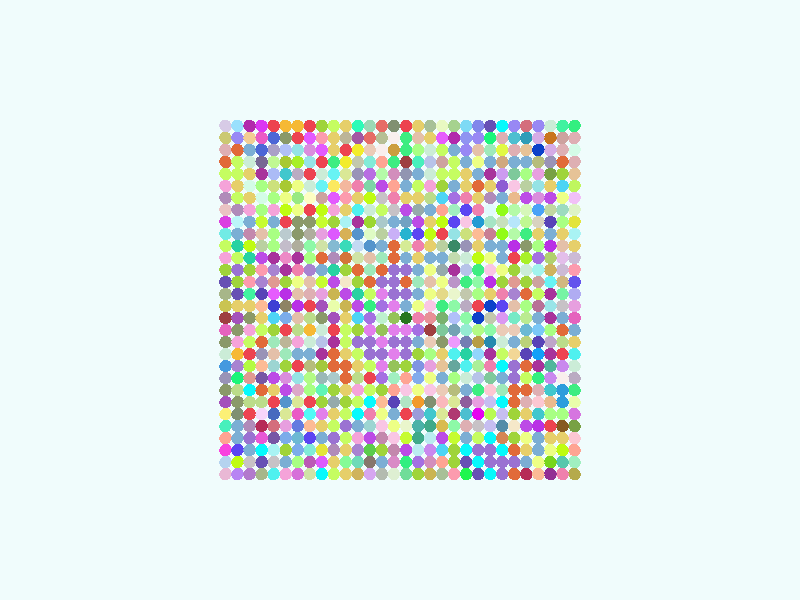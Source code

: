 global_settings {
  assumed_gamma 1
}
light_source {
  <-0.6, 1.6, 3.7>*10000
  rgb 1.3
}
camera {
  location <0,0,100>
  look_at <0,0,0>
}
background {
  color rgb < 0.87, 0.97, 0.97 >
}
sphere {
< -29.0, -29.0, 0 >, 1.0

pigment { color rgb < 0.46328279810275685, 0.402241264105238, 0.0724852723893511 >
}}
sphere {
< -29.0, -27.0, 0 >, 1.0

pigment { color rgb < 0.35145272939967, 0.8596405489800861, 0.5243232198771989 >
}}
sphere {
< -29.0, -25.0, 0 >, 1.0

pigment { color rgb < 0.9875728303209572, 0.3720950870875307, 0.29227171885155423 >
}}
sphere {
< -29.0, -23.0, 0 >, 1.0

pigment { color rgb < 0.9707469651594416, 0.5684437098120166, 0.6466516721855055 >
}}
sphere {
< -29.0, -21.0, 0 >, 1.0

pigment { color rgb < 0.18795630571248323, 0.3549528622514543, 0.05769077759945651 >
}}
sphere {
< -29.0, -19.0, 0 >, 1.0

pigment { color rgb < 0.6751112295637204, 0.17790022273311712, 0.7476389178233621 >
}}
sphere {
< -29.0, -17.0, 0 >, 1.0

pigment { color rgb < 0.8109537522532889, 0.9830333064664982, 0.40493315876425584 >
}}
sphere {
< -29.0, -15.0, 0 >, 1.0

pigment { color rgb < 0.0465017345338965, 0.8441648855251268, 0.21902727024027058 >
}}
sphere {
< -29.0, -13.0, 0 >, 1.0

pigment { color rgb < 0.4922674745438165, 0.40607519955678184, 0.541150330310569 >
}}
sphere {
< -29.0, -11.0, 0 >, 1.0

pigment { color rgb < 0.5998196960618273, 0.8357137609184844, 0.6798458812522025 >
}}
sphere {
< -29.0, -9.0, 0 >, 1.0

pigment { color rgb < 0.07850231266271068, 0.8821400484950932, 0.8666005444772016 >
}}
sphere {
< -29.0, -7.0, 0 >, 1.0

pigment { color rgb < 0.7887379493976285, 0.6256141470080621, 0.14319351917864553 >
}}
sphere {
< -29.0, -5.0, 0 >, 1.0

pigment { color rgb < 0.19924700311639043, 0.4232249924286483, 0.6599959699737282 >
}}
sphere {
< -29.0, -3.0, 0 >, 1.0

pigment { color rgb < 0.7852787231656827, 0.12468888135420697, 0.5107396186985564 >
}}
sphere {
< -29.0, -1.0, 0 >, 1.0

pigment { color rgb < 0.8014670823901051, 0.3451473093507267, 0.741460041258229 >
}}
sphere {
< -29.0, 1.0, 0 >, 1.0

pigment { color rgb < 0.43571622440320446, 0.4135454229534753, 0.8849912884359008 >
}}
sphere {
< -29.0, 3.0, 0 >, 1.0

pigment { color rgb < 0.12458286546203057, 0.08651604509917232, 0.8463330585716095 >
}}
sphere {
< -29.0, 5.0, 0 >, 1.0

pigment { color rgb < 0.9694835300314529, 0.3255226665254338, 0.42164799627897986 >
}}
sphere {
< -29.0, 7.0, 0 >, 1.0

pigment { color rgb < 0.6024219302479575, 0.49208486575056676, 0.6687130107363631 >
}}
sphere {
< -29.0, 9.0, 0 >, 1.0

pigment { color rgb < 0.7887379493976285, 0.6256141470080621, 0.14319351917864553 >
}}
sphere {
< -29.0, 11.0, 0 >, 1.0

pigment { color rgb < 0.39711252505347916, 0.895821103549682, 0.9038718192795191 >
}}
sphere {
< -29.0, 13.0, 0 >, 1.0

pigment { color rgb < 0.7643600320277992, 0.7773600211286206, 0.04363350210070249 >
}}
sphere {
< -29.0, 15.0, 0 >, 1.0

pigment { color rgb < 0.7194263559280336, 0.892585555281916, 0.5642692576724926 >
}}
sphere {
< -29.0, 17.0, 0 >, 1.0

pigment { color rgb < 0.8811863425268247, 0.5268695956894114, 0.9305704675605047 >
}}
sphere {
< -29.0, 19.0, 0 >, 1.0

pigment { color rgb < 0.5217155815058133, 0.9235461488267479, 0.11290956252906403 >
}}
sphere {
< -29.0, 21.0, 0 >, 1.0

pigment { color rgb < 0.7922111813292789, 0.5477122681463774, 0.3098258264131307 >
}}
sphere {
< -29.0, 23.0, 0 >, 1.0

pigment { color rgb < 0.7288122800486462, 0.42890395569051276, 0.451772896996364 >
}}
sphere {
< -29.0, 25.0, 0 >, 1.0

pigment { color rgb < 0.6614179849747124, 0.9694951396841893, 0.8004227153817663 >
}}
sphere {
< -29.0, 27.0, 0 >, 1.0

pigment { color rgb < 0.7288122800486462, 0.42890395569051276, 0.451772896996364 >
}}
sphere {
< -29.0, 29.0, 0 >, 1.0

pigment { color rgb < 0.0320563995728973, 0.8612648144991671, 0.21547945053369721 >
}}
sphere {
< -27.0, -29.0, 0 >, 1.0

pigment { color rgb < 0.8664583362332728, 0.2150209451524946, 0.4185019942957956 >
}}
sphere {
< -27.0, -27.0, 0 >, 1.0

pigment { color rgb < 0.09622945308612174, 0.5722384378915735, 0.41972596736646206 >
}}
sphere {
< -27.0, -25.0, 0 >, 1.0

pigment { color rgb < 0.5212901005919982, 0.9734429996620853, 0.005748566470099914 >
}}
sphere {
< -27.0, -23.0, 0 >, 1.0

pigment { color rgb < 0.7887379493976285, 0.6256141470080621, 0.14319351917864553 >
}}
sphere {
< -27.0, -21.0, 0 >, 1.0

pigment { color rgb < 0.23958687411746749, 0.1003739349161008, 0.014148729701146112 >
}}
sphere {
< -27.0, -19.0, 0 >, 1.0

pigment { color rgb < 0.38942681596599626, 0.9963000599553393, 0.22688658820190455 >
}}
sphere {
< -27.0, -17.0, 0 >, 1.0

pigment { color rgb < 0.026003841780552372, 0.3358061265189055, 0.7138205992521801 >
}}
sphere {
< -27.0, -15.0, 0 >, 1.0

pigment { color rgb < 0.026003841780552372, 0.3358061265189055, 0.7138205992521801 >
}}
sphere {
< -27.0, -13.0, 0 >, 1.0

pigment { color rgb < 0.9501416294153816, 0.860974756269415, 0.8444293405971047 >
}}
sphere {
< -27.0, -11.0, 0 >, 1.0

pigment { color rgb < 0.5846883556127966, 0.2446333687961263, 0.8586231573504111 >
}}
sphere {
< -27.0, -9.0, 0 >, 1.0

pigment { color rgb < 0.8464643218917421, 0.056663267585425614, 0.08019182863596086 >
}}
sphere {
< -27.0, -7.0, 0 >, 1.0

pigment { color rgb < 0.4965081519707849, 0.7137974681801347, 0.25454355251064764 >
}}
sphere {
< -27.0, -5.0, 0 >, 1.0

pigment { color rgb < 0.7552153969484771, 0.14275447694083154, 0.040985909550165456 >
}}
sphere {
< -27.0, -3.0, 0 >, 1.0

pigment { color rgb < 0.19924700311639043, 0.4232249924286483, 0.6599959699737282 >
}}
sphere {
< -27.0, -1.0, 0 >, 1.0

pigment { color rgb < 0.5702055176755841, 0.5401309013755073, 0.5646260341196627 >
}}
sphere {
< -27.0, 1.0, 0 >, 1.0

pigment { color rgb < 0.18129993803205646, 0.9033171386577401, 0.36670730697379916 >
}}
sphere {
< -27.0, 3.0, 0 >, 1.0

pigment { color rgb < 0.6369829562696031, 0.47218911986684164, 0.2158420473420909 >
}}
sphere {
< -27.0, 5.0, 0 >, 1.0

pigment { color rgb < 0.6024219302479575, 0.49208486575056676, 0.6687130107363631 >
}}
sphere {
< -27.0, 7.0, 0 >, 1.0

pigment { color rgb < 0.7685757101507696, 0.5157893795591819, 0.8208566966435842 >
}}
sphere {
< -27.0, 9.0, 0 >, 1.0

pigment { color rgb < 0.7753642933380533, 0.5292852786115921, 0.39437806324575 >
}}
sphere {
< -27.0, 11.0, 0 >, 1.0

pigment { color rgb < 0.7887379493976285, 0.6256141470080621, 0.14319351917864553 >
}}
sphere {
< -27.0, 13.0, 0 >, 1.0

pigment { color rgb < 0.38942681596599626, 0.9963000599553393, 0.22688658820190455 >
}}
sphere {
< -27.0, 15.0, 0 >, 1.0

pigment { color rgb < 0.3372287317724021, 0.7054285435143138, 0.5264506197121481 >
}}
sphere {
< -27.0, 17.0, 0 >, 1.0

pigment { color rgb < 0.8439674892140447, 0.9994559760475646, 0.23550438594062162 >
}}
sphere {
< -27.0, 19.0, 0 >, 1.0

pigment { color rgb < 0.07402351869952761, 0.6549657675832156, 0.916187938219847 >
}}
sphere {
< -27.0, 21.0, 0 >, 1.0

pigment { color rgb < 0.34884731529283375, 0.6594474827839447, 0.04188468710899673 >
}}
sphere {
< -27.0, 23.0, 0 >, 1.0

pigment { color rgb < 0.7552153969484771, 0.14275447694083154, 0.040985909550165456 >
}}
sphere {
< -27.0, 25.0, 0 >, 1.0

pigment { color rgb < 0.7288122800486462, 0.42890395569051276, 0.451772896996364 >
}}
sphere {
< -27.0, 27.0, 0 >, 1.0

pigment { color rgb < 0.6102101982434677, 0.3634433629848519, 0.34843142286337425 >
}}
sphere {
< -27.0, 29.0, 0 >, 1.0

pigment { color rgb < 0.05222672961147512, 0.8896375921902738, 0.34938794524108097 >
}}
sphere {
< -25.0, -29.0, 0 >, 1.0

pigment { color rgb < 0.28730399091662595, 0.02849635583846477, 0.29570752873239603 >
}}
sphere {
< -25.0, -27.0, 0 >, 1.0

pigment { color rgb < 0.1854641688584866, 0.6713876339867576, 0.012526586302876064 >
}}
sphere {
< -25.0, -25.0, 0 >, 1.0

pigment { color rgb < 0.8439674892140447, 0.9994559760475646, 0.23550438594062162 >
}}
sphere {
< -25.0, -23.0, 0 >, 1.0

pigment { color rgb < 0.7887379493976285, 0.6256141470080621, 0.14319351917864553 >
}}
sphere {
< -25.0, -21.0, 0 >, 1.0

pigment { color rgb < 0.8464643218917421, 0.056663267585425614, 0.08019182863596086 >
}}
sphere {
< -25.0, -19.0, 0 >, 1.0

pigment { color rgb < 0.38942681596599626, 0.9963000599553393, 0.22688658820190455 >
}}
sphere {
< -25.0, -17.0, 0 >, 1.0

pigment { color rgb < 0.820319039758809, 0.48834905413316076, 0.2675575702020656 >
}}
sphere {
< -25.0, -15.0, 0 >, 1.0

pigment { color rgb < 0.05260013269832009, 0.5718150267738196, 0.6097913793130705 >
}}
sphere {
< -25.0, -13.0, 0 >, 1.0

pigment { color rgb < 0.5846883556127966, 0.2446333687961263, 0.8586231573504111 >
}}
sphere {
< -25.0, -11.0, 0 >, 1.0

pigment { color rgb < 0.08012744146689066, 0.4763845703722407, 0.334106571650977 >
}}
sphere {
< -25.0, -9.0, 0 >, 1.0

pigment { color rgb < 0.3902674569229192, 0.03143030659564994, 0.32648855635201335 >
}}
sphere {
< -25.0, -7.0, 0 >, 1.0

pigment { color rgb < 0.5120896119214255, 0.3820366030161054, 0.5919395815575048 >
}}
sphere {
< -25.0, -5.0, 0 >, 1.0

pigment { color rgb < 0.38942681596599626, 0.9963000599553393, 0.22688658820190455 >
}}
sphere {
< -25.0, -3.0, 0 >, 1.0

pigment { color rgb < 0.3902674569229192, 0.03143030659564994, 0.32648855635201335 >
}}
sphere {
< -25.0, -1.0, 0 >, 1.0

pigment { color rgb < 0.320486851041176, 0.7854061691949595, 0.8101811851396928 >
}}
sphere {
< -25.0, 1.0, 0 >, 1.0

pigment { color rgb < 0.3902674569229192, 0.03143030659564994, 0.32648855635201335 >
}}
sphere {
< -25.0, 3.0, 0 >, 1.0

pigment { color rgb < 0.13950170061660294, 0.8935494874309438, 0.9029534426497986 >
}}
sphere {
< -25.0, 5.0, 0 >, 1.0

pigment { color rgb < 0.627130509829787, 0.45322871144176546, 0.1093506013546276 >
}}
sphere {
< -25.0, 7.0, 0 >, 1.0

pigment { color rgb < 0.4421462706261753, 0.6343322436938599, 0.15482502674305543 >
}}
sphere {
< -25.0, 9.0, 0 >, 1.0

pigment { color rgb < 0.48372061529304855, 0.029789293329973154, 0.7941480485660859 >
}}
sphere {
< -25.0, 11.0, 0 >, 1.0

pigment { color rgb < 0.19924700311639043, 0.4232249924286483, 0.6599959699737282 >
}}
sphere {
< -25.0, 13.0, 0 >, 1.0

pigment { color rgb < 0.09860004201949535, 0.055545366906633475, 0.4755172411002154 >
}}
sphere {
< -25.0, 15.0, 0 >, 1.0

pigment { color rgb < 0.5357157784633121, 0.6811440451191533, 0.36070411356915655 >
}}
sphere {
< -25.0, 17.0, 0 >, 1.0

pigment { color rgb < 0.5041130692579557, 0.07043291405374541, 0.7926219922695565 >
}}
sphere {
< -25.0, 19.0, 0 >, 1.0

pigment { color rgb < 0.7887379493976285, 0.6256141470080621, 0.14319351917864553 >
}}
sphere {
< -25.0, 21.0, 0 >, 1.0

pigment { color rgb < 0.18795630571248323, 0.3549528622514543, 0.05769077759945651 >
}}
sphere {
< -25.0, 23.0, 0 >, 1.0

pigment { color rgb < 0.31737774831340093, 0.2896155331408844, 0.47588144068758065 >
}}
sphere {
< -25.0, 25.0, 0 >, 1.0

pigment { color rgb < 0.663865878143631, 0.4148478535786386, 0.7919788299274217 >
}}
sphere {
< -25.0, 27.0, 0 >, 1.0

pigment { color rgb < 0.5814275356943144, 0.17692337252345658, 0.012945622113369581 >
}}
sphere {
< -25.0, 29.0, 0 >, 1.0

pigment { color rgb < 0.5998196960618273, 0.8357137609184844, 0.6798458812522025 >
}}
sphere {
< -23.0, -29.0, 0 >, 1.0

pigment { color rgb < 0.9761490197137052, 0.49439366179363564, 0.3014465536879857 >
}}
sphere {
< -23.0, -27.0, 0 >, 1.0

pigment { color rgb < 0.8439674892140447, 0.9994559760475646, 0.23550438594062162 >
}}
sphere {
< -23.0, -25.0, 0 >, 1.0

pigment { color rgb < 0.19924700311639043, 0.4232249924286483, 0.6599959699737282 >
}}
sphere {
< -23.0, -23.0, 0 >, 1.0

pigment { color rgb < 0.19924700311639043, 0.4232249924286483, 0.6599959699737282 >
}}
sphere {
< -23.0, -21.0, 0 >, 1.0

pigment { color rgb < 0.48372061529304855, 0.029789293329973154, 0.7941480485660859 >
}}
sphere {
< -23.0, -19.0, 0 >, 1.0

pigment { color rgb < 0.05260013269832009, 0.5718150267738196, 0.6097913793130705 >
}}
sphere {
< -23.0, -17.0, 0 >, 1.0

pigment { color rgb < 0.9707469651594416, 0.5684437098120166, 0.6466516721855055 >
}}
sphere {
< -23.0, -15.0, 0 >, 1.0

pigment { color rgb < 0.7288122800486462, 0.42890395569051276, 0.451772896996364 >
}}
sphere {
< -23.0, -13.0, 0 >, 1.0

pigment { color rgb < 0.0320563995728973, 0.8612648144991671, 0.21547945053369721 >
}}
sphere {
< -23.0, -11.0, 0 >, 1.0

pigment { color rgb < 0.3902674569229192, 0.03143030659564994, 0.32648855635201335 >
}}
sphere {
< -23.0, -9.0, 0 >, 1.0

pigment { color rgb < 0.0055993798049303045, 0.353773259085008, 0.942615131630526 >
}}
sphere {
< -23.0, -7.0, 0 >, 1.0

pigment { color rgb < 0.09860004201949535, 0.055545366906633475, 0.4755172411002154 >
}}
sphere {
< -23.0, -5.0, 0 >, 1.0

pigment { color rgb < 0.19528141399644539, 0.5794683371154797, 0.9293594046952522 >
}}
sphere {
< -23.0, -3.0, 0 >, 1.0

pigment { color rgb < 0.19924700311639043, 0.4232249924286483, 0.6599959699737282 >
}}
sphere {
< -23.0, -1.0, 0 >, 1.0

pigment { color rgb < 0.47735672153764175, 0.16484539259212783, 0.30743882554446145 >
}}
sphere {
< -23.0, 1.0, 0 >, 1.0

pigment { color rgb < 0.5555552870355337, 0.9799794525036288, 0.11935653351398001 >
}}
sphere {
< -23.0, 3.0, 0 >, 1.0

pigment { color rgb < 0.6102101982434677, 0.3634433629848519, 0.34843142286337425 >
}}
sphere {
< -23.0, 5.0, 0 >, 1.0

pigment { color rgb < 0.3567991183258902, 0.9063183344897038, 0.8464111219210132 >
}}
sphere {
< -23.0, 7.0, 0 >, 1.0

pigment { color rgb < 0.37270451121764414, 0.16319720388756498, 0.7620976919768603 >
}}
sphere {
< -23.0, 9.0, 0 >, 1.0

pigment { color rgb < 0.38942681596599626, 0.9963000599553393, 0.22688658820190455 >
}}
sphere {
< -23.0, 11.0, 0 >, 1.0

pigment { color rgb < 0.7887379493976285, 0.6256141470080621, 0.14319351917864553 >
}}
sphere {
< -23.0, 13.0, 0 >, 1.0

pigment { color rgb < 0.6853891389025916, 0.6477305754629169, 0.5240256162854631 >
}}
sphere {
< -23.0, 15.0, 0 >, 1.0

pigment { color rgb < 0.06775322732168321, 0.35960724662259824, 0.9199096241571308 >
}}
sphere {
< -23.0, 17.0, 0 >, 1.0

pigment { color rgb < 0.6986659913745815, 0.2717862293695321, 0.7233125176474651 >
}}
sphere {
< -23.0, 19.0, 0 >, 1.0

pigment { color rgb < 0.3009043826524057, 0.7680653033348391, 0.7845592278899461 >
}}
sphere {
< -23.0, 21.0, 0 >, 1.0

pigment { color rgb < 0.8014670823901051, 0.3451473093507267, 0.741460041258229 >
}}
sphere {
< -23.0, 23.0, 0 >, 1.0

pigment { color rgb < 0.4655629003617233, 0.5071884551326351, 0.20240475986069473 >
}}
sphere {
< -23.0, 25.0, 0 >, 1.0

pigment { color rgb < 0.0035333023854227097, 0.05526926182092118, 0.5849110432330737 >
}}
sphere {
< -23.0, 27.0, 0 >, 1.0

pigment { color rgb < 0.663865878143631, 0.4148478535786386, 0.7919788299274217 >
}}
sphere {
< -23.0, 29.0, 0 >, 1.0

pigment { color rgb < 0.3131616173865164, 0.2451532070534349, 0.9023106706810232 >
}}
sphere {
< -21.0, -29.0, 0 >, 1.0

pigment { color rgb < 0.4694030827426936, 0.02465255786587861, 0.09586172989110786 >
}}
sphere {
< -21.0, -27.0, 0 >, 1.0

pigment { color rgb < 0.19924700311639043, 0.4232249924286483, 0.6599959699737282 >
}}
sphere {
< -21.0, -25.0, 0 >, 1.0

pigment { color rgb < 0.7887379493976285, 0.6256141470080621, 0.14319351917864553 >
}}
sphere {
< -21.0, -23.0, 0 >, 1.0

pigment { color rgb < 0.8439674892140447, 0.9994559760475646, 0.23550438594062162 >
}}
sphere {
< -21.0, -21.0, 0 >, 1.0

pigment { color rgb < 0.5041130692579557, 0.07043291405374541, 0.7926219922695565 >
}}
sphere {
< -21.0, -19.0, 0 >, 1.0

pigment { color rgb < 0.7887379493976285, 0.6256141470080621, 0.14319351917864553 >
}}
sphere {
< -21.0, -17.0, 0 >, 1.0

pigment { color rgb < 0.7288122800486462, 0.42890395569051276, 0.451772896996364 >
}}
sphere {
< -21.0, -15.0, 0 >, 1.0

pigment { color rgb < 0.7552153969484771, 0.14275447694083154, 0.040985909550165456 >
}}
sphere {
< -21.0, -13.0, 0 >, 1.0

pigment { color rgb < 0.5555552870355337, 0.9799794525036288, 0.11935653351398001 >
}}
sphere {
< -21.0, -11.0, 0 >, 1.0

pigment { color rgb < 0.7552153969484771, 0.14275447694083154, 0.040985909550165456 >
}}
sphere {
< -21.0, -9.0, 0 >, 1.0

pigment { color rgb < 0.09860004201949535, 0.055545366906633475, 0.4755172411002154 >
}}
sphere {
< -21.0, -7.0, 0 >, 1.0

pigment { color rgb < 0.4984250451640575, 0.64620123905418, 0.19018736845624296 >
}}
sphere {
< -21.0, -5.0, 0 >, 1.0

pigment { color rgb < 0.1488266538185098, 0.4822415352004341, 0.6501922087160417 >
}}
sphere {
< -21.0, -3.0, 0 >, 1.0

pigment { color rgb < 0.49924967028362144, 0.8283153493387103, 0.284735578497585 >
}}
sphere {
< -21.0, -1.0, 0 >, 1.0

pigment { color rgb < 0.38942681596599626, 0.9963000599553393, 0.22688658820190455 >
}}
sphere {
< -21.0, 1.0, 0 >, 1.0

pigment { color rgb < 0.7552153969484771, 0.14275447694083154, 0.040985909550165456 >
}}
sphere {
< -21.0, 3.0, 0 >, 1.0

pigment { color rgb < 0.34884731529283375, 0.6594474827839447, 0.04188468710899673 >
}}
sphere {
< -21.0, 5.0, 0 >, 1.0

pigment { color rgb < 0.5998196960618273, 0.8357137609184844, 0.6798458812522025 >
}}
sphere {
< -21.0, 7.0, 0 >, 1.0

pigment { color rgb < 0.39045682654049074, 0.8746613457860373, 0.020252999319271714 >
}}
sphere {
< -21.0, 9.0, 0 >, 1.0

pigment { color rgb < 0.2545507834911469, 0.3206199957064465, 0.14247582280325521 >
}}
sphere {
< -21.0, 11.0, 0 >, 1.0

pigment { color rgb < 0.0465017345338965, 0.8441648855251268, 0.21902727024027058 >
}}
sphere {
< -21.0, 13.0, 0 >, 1.0

pigment { color rgb < 0.5253525698134807, 0.9370462854443566, 0.28798869548894557 >
}}
sphere {
< -21.0, 15.0, 0 >, 1.0

pigment { color rgb < 0.6723846929652121, 0.9303062275103647, 0.48659281818192757 >
}}
sphere {
< -21.0, 17.0, 0 >, 1.0

pigment { color rgb < 0.5041130692579557, 0.07043291405374541, 0.7926219922695565 >
}}
sphere {
< -21.0, 19.0, 0 >, 1.0

pigment { color rgb < 0.48948726112106244, 0.6327111842480753, 0.3528788750033812 >
}}
sphere {
< -21.0, 21.0, 0 >, 1.0

pigment { color rgb < 0.38942681596599626, 0.9963000599553393, 0.22688658820190455 >
}}
sphere {
< -21.0, 23.0, 0 >, 1.0

pigment { color rgb < 0.19924700311639043, 0.4232249924286483, 0.6599959699737282 >
}}
sphere {
< -21.0, 25.0, 0 >, 1.0

pigment { color rgb < 0.7922111813292789, 0.5477122681463774, 0.3098258264131307 >
}}
sphere {
< -21.0, 27.0, 0 >, 1.0

pigment { color rgb < 0.028553520826615886, 0.33837553605576565, 0.48160307083810283 >
}}
sphere {
< -21.0, 29.0, 0 >, 1.0

pigment { color rgb < 0.6583466922437833, 0.1555508373913772, 0.2029617708743089 >
}}
sphere {
< -19.0, -29.0, 0 >, 1.0

pigment { color rgb < 0.7552153969484771, 0.14275447694083154, 0.040985909550165456 >
}}
sphere {
< -19.0, -27.0, 0 >, 1.0

pigment { color rgb < 0.324826389646271, 0.1675749054299972, 0.642034222313274 >
}}
sphere {
< -19.0, -25.0, 0 >, 1.0

pigment { color rgb < 0.7552153969484771, 0.14275447694083154, 0.040985909550165456 >
}}
sphere {
< -19.0, -23.0, 0 >, 1.0

pigment { color rgb < 0.34884731529283375, 0.6594474827839447, 0.04188468710899673 >
}}
sphere {
< -19.0, -21.0, 0 >, 1.0

pigment { color rgb < 0.9169995369823315, 0.8106010936484883, 0.5811303472485599 >
}}
sphere {
< -19.0, -19.0, 0 >, 1.0

pigment { color rgb < 0.34884731529283375, 0.6594474827839447, 0.04188468710899673 >
}}
sphere {
< -19.0, -17.0, 0 >, 1.0

pigment { color rgb < 0.7552153969484771, 0.14275447694083154, 0.040985909550165456 >
}}
sphere {
< -19.0, -15.0, 0 >, 1.0

pigment { color rgb < 0.7552153969484771, 0.14275447694083154, 0.040985909550165456 >
}}
sphere {
< -19.0, -13.0, 0 >, 1.0

pigment { color rgb < 0.324826389646271, 0.1675749054299972, 0.642034222313274 >
}}
sphere {
< -19.0, -11.0, 0 >, 1.0

pigment { color rgb < 0.324826389646271, 0.1675749054299972, 0.642034222313274 >
}}
sphere {
< -19.0, -9.0, 0 >, 1.0

pigment { color rgb < 0.891827598020089, 0.6811833674056053, 0.3032077807746576 >
}}
sphere {
< -19.0, -7.0, 0 >, 1.0

pigment { color rgb < 0.19924700311639043, 0.4232249924286483, 0.6599959699737282 >
}}
sphere {
< -19.0, -5.0, 0 >, 1.0

pigment { color rgb < 0.8291762165635906, 0.5952496081179516, 0.476135295153193 >
}}
sphere {
< -19.0, -3.0, 0 >, 1.0

pigment { color rgb < 0.17963493154953547, 0.823497986687695, 0.5655637313828538 >
}}
sphere {
< -19.0, -1.0, 0 >, 1.0

pigment { color rgb < 0.7753642933380533, 0.5292852786115921, 0.39437806324575 >
}}
sphere {
< -19.0, 1.0, 0 >, 1.0

pigment { color rgb < 0.3895006833035448, 0.2273240497393303, 0.6358608131703996 >
}}
sphere {
< -19.0, 3.0, 0 >, 1.0

pigment { color rgb < 0.7489295058492883, 0.3232481607002162, 0.2861097511937706 >
}}
sphere {
< -19.0, 5.0, 0 >, 1.0

pigment { color rgb < 0.34884731529283375, 0.6594474827839447, 0.04188468710899673 >
}}
sphere {
< -19.0, 7.0, 0 >, 1.0

pigment { color rgb < 0.8464643218917421, 0.056663267585425614, 0.08019182863596086 >
}}
sphere {
< -19.0, 9.0, 0 >, 1.0

pigment { color rgb < 0.48372061529304855, 0.029789293329973154, 0.7941480485660859 >
}}
sphere {
< -19.0, 11.0, 0 >, 1.0

pigment { color rgb < 0.4560003824362371, 0.9576897734619662, 0.3919953164358708 >
}}
sphere {
< -19.0, 13.0, 0 >, 1.0

pigment { color rgb < 0.47374090701632277, 0.7929009662969291, 0.9637436033170917 >
}}
sphere {
< -19.0, 15.0, 0 >, 1.0

pigment { color rgb < 0.4560003824362371, 0.9576897734619662, 0.3919953164358708 >
}}
sphere {
< -19.0, 17.0, 0 >, 1.0

pigment { color rgb < 0.820319039758809, 0.48834905413316076, 0.2675575702020656 >
}}
sphere {
< -19.0, 19.0, 0 >, 1.0

pigment { color rgb < 0.9491583349991333, 0.5619078502790062, 0.774615669885715 >
}}
sphere {
< -19.0, 21.0, 0 >, 1.0

pigment { color rgb < 0.20691797147985092, 0.5849498826517127, 0.3284895199321355 >
}}
sphere {
< -19.0, 23.0, 0 >, 1.0

pigment { color rgb < 0.19924700311639043, 0.4232249924286483, 0.6599959699737282 >
}}
sphere {
< -19.0, 25.0, 0 >, 1.0

pigment { color rgb < 0.7288122800486462, 0.42890395569051276, 0.451772896996364 >
}}
sphere {
< -19.0, 27.0, 0 >, 1.0

pigment { color rgb < 0.07473540578875815, 0.5226656177999613, 0.6287269979265618 >
}}
sphere {
< -19.0, 29.0, 0 >, 1.0

pigment { color rgb < 0.3131616173865164, 0.2451532070534349, 0.9023106706810232 >
}}
sphere {
< -17.0, -29.0, 0 >, 1.0

pigment { color rgb < 0.324826389646271, 0.1675749054299972, 0.642034222313274 >
}}
sphere {
< -17.0, -27.0, 0 >, 1.0

pigment { color rgb < 0.324826389646271, 0.1675749054299972, 0.642034222313274 >
}}
sphere {
< -17.0, -25.0, 0 >, 1.0

pigment { color rgb < 0.0017741056106612696, 0.9477153825088928, 0.974080558063286 >
}}
sphere {
< -17.0, -23.0, 0 >, 1.0

pigment { color rgb < 0.657916187033893, 0.23369518654502586, 0.09061811907712514 >
}}
sphere {
< -17.0, -21.0, 0 >, 1.0

pigment { color rgb < 0.08513686084247207, 0.26672055075576295, 0.3916646129081456 >
}}
sphere {
< -17.0, -19.0, 0 >, 1.0

pigment { color rgb < 0.5654352262197274, 0.5152201449155058, 0.8800396391951204 >
}}
sphere {
< -17.0, -17.0, 0 >, 1.0

pigment { color rgb < 0.0017741056106612696, 0.9477153825088928, 0.974080558063286 >
}}
sphere {
< -17.0, -15.0, 0 >, 1.0

pigment { color rgb < 0.34237275831672465, 0.8140001248022988, 0.4894353813520722 >
}}
sphere {
< -17.0, -13.0, 0 >, 1.0

pigment { color rgb < 0.19924700311639043, 0.4232249924286483, 0.6599959699737282 >
}}
sphere {
< -17.0, -11.0, 0 >, 1.0

pigment { color rgb < 0.0017741056106612696, 0.9477153825088928, 0.974080558063286 >
}}
sphere {
< -17.0, -9.0, 0 >, 1.0

pigment { color rgb < 0.5555552870355337, 0.9799794525036288, 0.11935653351398001 >
}}
sphere {
< -17.0, -7.0, 0 >, 1.0

pigment { color rgb < 0.5998196960618273, 0.8357137609184844, 0.6798458812522025 >
}}
sphere {
< -17.0, -5.0, 0 >, 1.0

pigment { color rgb < 0.8291762165635906, 0.5952496081179516, 0.476135295153193 >
}}
sphere {
< -17.0, -3.0, 0 >, 1.0

pigment { color rgb < 0.7115093926202375, 0.31596514536632747, 0.8766068223991464 >
}}
sphere {
< -17.0, -1.0, 0 >, 1.0

pigment { color rgb < 0.10483905392833304, 0.05929648887200667, 0.8852945091256698 >
}}
sphere {
< -17.0, 1.0, 0 >, 1.0

pigment { color rgb < 0.8664583362332728, 0.2150209451524946, 0.4185019942957956 >
}}
sphere {
< -17.0, 3.0, 0 >, 1.0

pigment { color rgb < 0.34884731529283375, 0.6594474827839447, 0.04188468710899673 >
}}
sphere {
< -17.0, 5.0, 0 >, 1.0

pigment { color rgb < 0.8439674892140447, 0.9994559760475646, 0.23550438594062162 >
}}
sphere {
< -17.0, 7.0, 0 >, 1.0

pigment { color rgb < 0.19924700311639043, 0.4232249924286483, 0.6599959699737282 >
}}
sphere {
< -17.0, 9.0, 0 >, 1.0

pigment { color rgb < 0.19924700311639043, 0.4232249924286483, 0.6599959699737282 >
}}
sphere {
< -17.0, 11.0, 0 >, 1.0

pigment { color rgb < 0.28580037005061054, 0.9696568585899721, 0.0092574435832955 >
}}
sphere {
< -17.0, 13.0, 0 >, 1.0

pigment { color rgb < 0.5724852421445299, 0.748406860798813, 0.500713483519782 >
}}
sphere {
< -17.0, 15.0, 0 >, 1.0

pigment { color rgb < 0.28580037005061054, 0.9696568585899721, 0.0092574435832955 >
}}
sphere {
< -17.0, 17.0, 0 >, 1.0

pigment { color rgb < 0.19924700311639043, 0.4232249924286483, 0.6599959699737282 >
}}
sphere {
< -17.0, 19.0, 0 >, 1.0

pigment { color rgb < 0.27229971673807796, 0.10383726948522765, 0.6517221123235754 >
}}
sphere {
< -17.0, 21.0, 0 >, 1.0

pigment { color rgb < 0.6037136438930161, 0.321258571472382, 0.8741347847620721 >
}}
sphere {
< -17.0, 23.0, 0 >, 1.0

pigment { color rgb < 0.6338796900278212, 0.39167891834734947, 0.21232997042520585 >
}}
sphere {
< -17.0, 25.0, 0 >, 1.0

pigment { color rgb < 0.7527146948813455, 0.9437707934549444, 0.05875804076443003 >
}}
sphere {
< -17.0, 27.0, 0 >, 1.0

pigment { color rgb < 0.7288122800486462, 0.42890395569051276, 0.451772896996364 >
}}
sphere {
< -17.0, 29.0, 0 >, 1.0

pigment { color rgb < 0.0017741056106612696, 0.9477153825088928, 0.974080558063286 >
}}
sphere {
< -15.0, -29.0, 0 >, 1.0

pigment { color rgb < 0.0017741056106612696, 0.9477153825088928, 0.974080558063286 >
}}
sphere {
< -15.0, -27.0, 0 >, 1.0

pigment { color rgb < 0.324826389646271, 0.1675749054299972, 0.642034222313274 >
}}
sphere {
< -15.0, -25.0, 0 >, 1.0

pigment { color rgb < 0.324826389646271, 0.1675749054299972, 0.642034222313274 >
}}
sphere {
< -15.0, -23.0, 0 >, 1.0

pigment { color rgb < 0.0017741056106612696, 0.9477153825088928, 0.974080558063286 >
}}
sphere {
< -15.0, -21.0, 0 >, 1.0

pigment { color rgb < 0.5654352262197274, 0.5152201449155058, 0.8800396391951204 >
}}
sphere {
< -15.0, -19.0, 0 >, 1.0

pigment { color rgb < 0.4770762919784839, 0.9661885670989977, 0.08248966017461568 >
}}
sphere {
< -15.0, -17.0, 0 >, 1.0

pigment { color rgb < 0.5654352262197274, 0.5152201449155058, 0.8800396391951204 >
}}
sphere {
< -15.0, -15.0, 0 >, 1.0

pigment { color rgb < 0.9707469651594416, 0.5684437098120166, 0.6466516721855055 >
}}
sphere {
< -15.0, -13.0, 0 >, 1.0

pigment { color rgb < 0.20691797147985092, 0.5849498826517127, 0.3284895199321355 >
}}
sphere {
< -15.0, -11.0, 0 >, 1.0

pigment { color rgb < 0.8664583362332728, 0.2150209451524946, 0.4185019942957956 >
}}
sphere {
< -15.0, -9.0, 0 >, 1.0

pigment { color rgb < 0.3902674569229192, 0.03143030659564994, 0.32648855635201335 >
}}
sphere {
< -15.0, -7.0, 0 >, 1.0

pigment { color rgb < 0.01979288134811208, 0.2532481629855897, 0.42650094320072185 >
}}
sphere {
< -15.0, -5.0, 0 >, 1.0

pigment { color rgb < 0.2661300571667603, 0.9504362147198538, 0.3861429066299821 >
}}
sphere {
< -15.0, -3.0, 0 >, 1.0

pigment { color rgb < 0.5380457691350713, 0.5788597295568214, 0.41828148840990864 >
}}
sphere {
< -15.0, -1.0, 0 >, 1.0

pigment { color rgb < 0.0035333023854227097, 0.05526926182092118, 0.5849110432330737 >
}}
sphere {
< -15.0, 1.0, 0 >, 1.0

pigment { color rgb < 0.7887379493976285, 0.6256141470080621, 0.14319351917864553 >
}}
sphere {
< -15.0, 3.0, 0 >, 1.0

pigment { color rgb < 0.48372061529304855, 0.029789293329973154, 0.7941480485660859 >
}}
sphere {
< -15.0, 5.0, 0 >, 1.0

pigment { color rgb < 0.9491583349991333, 0.5619078502790062, 0.774615669885715 >
}}
sphere {
< -15.0, 7.0, 0 >, 1.0

pigment { color rgb < 0.8439674892140447, 0.9994559760475646, 0.23550438594062162 >
}}
sphere {
< -15.0, 9.0, 0 >, 1.0

pigment { color rgb < 0.19924700311639043, 0.4232249924286483, 0.6599959699737282 >
}}
sphere {
< -15.0, 11.0, 0 >, 1.0

pigment { color rgb < 0.5769452967692689, 0.21385232306793445, 0.295551701413422 >
}}
sphere {
< -15.0, 13.0, 0 >, 1.0

pigment { color rgb < 0.3823788895817769, 0.7804744704930167, 0.5583901605006484 >
}}
sphere {
< -15.0, 15.0, 0 >, 1.0

pigment { color rgb < 0.7448520168519237, 0.9566759120753093, 0.961986346016135 >
}}
sphere {
< -15.0, 17.0, 0 >, 1.0

pigment { color rgb < 0.4333327782806785, 0.2564161799519252, 0.4823350800477556 >
}}
sphere {
< -15.0, 19.0, 0 >, 1.0

pigment { color rgb < 0.7887379493976285, 0.6256141470080621, 0.14319351917864553 >
}}
sphere {
< -15.0, 21.0, 0 >, 1.0

pigment { color rgb < 0.3902674569229192, 0.03143030659564994, 0.32648855635201335 >
}}
sphere {
< -15.0, 23.0, 0 >, 1.0

pigment { color rgb < 0.19924700311639043, 0.4232249924286483, 0.6599959699737282 >
}}
sphere {
< -15.0, 25.0, 0 >, 1.0

pigment { color rgb < 0.34237275831672465, 0.8140001248022988, 0.4894353813520722 >
}}
sphere {
< -15.0, 27.0, 0 >, 1.0

pigment { color rgb < 0.011157553042052015, 0.9126575192894093, 0.1901471458776116 >
}}
sphere {
< -15.0, 29.0, 0 >, 1.0

pigment { color rgb < 0.1345449687134893, 0.08110420072167801, 0.4547496882051699 >
}}
sphere {
< -13.0, -29.0, 0 >, 1.0

pigment { color rgb < 0.1345449687134893, 0.08110420072167801, 0.4547496882051699 >
}}
sphere {
< -13.0, -27.0, 0 >, 1.0

pigment { color rgb < 0.0017741056106612696, 0.9477153825088928, 0.974080558063286 >
}}
sphere {
< -13.0, -25.0, 0 >, 1.0

pigment { color rgb < 0.324826389646271, 0.1675749054299972, 0.642034222313274 >
}}
sphere {
< -13.0, -23.0, 0 >, 1.0

pigment { color rgb < 0.5555552870355337, 0.9799794525036288, 0.11935653351398001 >
}}
sphere {
< -13.0, -21.0, 0 >, 1.0

pigment { color rgb < 0.5702055176755841, 0.5401309013755073, 0.5646260341196627 >
}}
sphere {
< -13.0, -19.0, 0 >, 1.0

pigment { color rgb < 0.7806197646622535, 0.0013552481935298344, 0.8712642958114183 >
}}
sphere {
< -13.0, -17.0, 0 >, 1.0

pigment { color rgb < 0.8014670823901051, 0.3451473093507267, 0.741460041258229 >
}}
sphere {
< -13.0, -15.0, 0 >, 1.0

pigment { color rgb < 0.0465017345338965, 0.8441648855251268, 0.21902727024027058 >
}}
sphere {
< -13.0, -13.0, 0 >, 1.0

pigment { color rgb < 0.47171639768036366, 0.5464782803415644, 0.8152302857389974 >
}}
sphere {
< -13.0, -11.0, 0 >, 1.0

pigment { color rgb < 0.40519997608421265, 0.859906169695831, 0.3124444838671828 >
}}
sphere {
< -13.0, -9.0, 0 >, 1.0

pigment { color rgb < 0.2924298878672552, 0.6678520953499667, 0.9706684441476352 >
}}
sphere {
< -13.0, -7.0, 0 >, 1.0

pigment { color rgb < 0.4706762562452358, 0.34099000254221556, 0.06150587635733551 >
}}
sphere {
< -13.0, -5.0, 0 >, 1.0

pigment { color rgb < 0.4466761592356374, 0.9685674175620554, 0.23498999169119605 >
}}
sphere {
< -13.0, -3.0, 0 >, 1.0

pigment { color rgb < 0.0035333023854227097, 0.05526926182092118, 0.5849110432330737 >
}}
sphere {
< -13.0, -1.0, 0 >, 1.0

pigment { color rgb < 0.8464643218917421, 0.056663267585425614, 0.08019182863596086 >
}}
sphere {
< -13.0, 1.0, 0 >, 1.0

pigment { color rgb < 0.38942681596599626, 0.9963000599553393, 0.22688658820190455 >
}}
sphere {
< -13.0, 3.0, 0 >, 1.0

pigment { color rgb < 0.2661300571667603, 0.9504362147198538, 0.3861429066299821 >
}}
sphere {
< -13.0, 5.0, 0 >, 1.0

pigment { color rgb < 0.0465017345338965, 0.8441648855251268, 0.21902727024027058 >
}}
sphere {
< -13.0, 7.0, 0 >, 1.0

pigment { color rgb < 0.5212901005919982, 0.9734429996620853, 0.005748566470099914 >
}}
sphere {
< -13.0, 9.0, 0 >, 1.0

pigment { color rgb < 0.7887379493976285, 0.6256141470080621, 0.14319351917864553 >
}}
sphere {
< -13.0, 11.0, 0 >, 1.0

pigment { color rgb < 0.9761490197137052, 0.49439366179363564, 0.3014465536879857 >
}}
sphere {
< -13.0, 13.0, 0 >, 1.0

pigment { color rgb < 0.0157037370867803, 0.32667477888388385, 0.6516818210201266 >
}}
sphere {
< -13.0, 15.0, 0 >, 1.0

pigment { color rgb < 0.8664583362332728, 0.2150209451524946, 0.4185019942957956 >
}}
sphere {
< -13.0, 17.0, 0 >, 1.0

pigment { color rgb < 0.7887379493976285, 0.6256141470080621, 0.14319351917864553 >
}}
sphere {
< -13.0, 19.0, 0 >, 1.0

pigment { color rgb < 0.7552153969484771, 0.14275447694083154, 0.040985909550165456 >
}}
sphere {
< -13.0, 21.0, 0 >, 1.0

pigment { color rgb < 0.19924700311639043, 0.4232249924286483, 0.6599959699737282 >
}}
sphere {
< -13.0, 23.0, 0 >, 1.0

pigment { color rgb < 0.8439674892140447, 0.9994559760475646, 0.23550438594062162 >
}}
sphere {
< -13.0, 25.0, 0 >, 1.0

pigment { color rgb < 0.7753642933380533, 0.5292852786115921, 0.39437806324575 >
}}
sphere {
< -13.0, 27.0, 0 >, 1.0

pigment { color rgb < 0.3131616173865164, 0.2451532070534349, 0.9023106706810232 >
}}
sphere {
< -13.0, 29.0, 0 >, 1.0

pigment { color rgb < 0.2209575138645643, 0.24356685036013193, 0.8303083789048569 >
}}
sphere {
< -11.0, -29.0, 0 >, 1.0

pigment { color rgb < 0.01336524873694711, 0.9216756355950931, 0.07546468860968647 >
}}
sphere {
< -11.0, -27.0, 0 >, 1.0

pigment { color rgb < 0.1345449687134893, 0.08110420072167801, 0.4547496882051699 >
}}
sphere {
< -11.0, -25.0, 0 >, 1.0

pigment { color rgb < 0.0017741056106612696, 0.9477153825088928, 0.974080558063286 >
}}
sphere {
< -11.0, -23.0, 0 >, 1.0

pigment { color rgb < 0.19924700311639043, 0.4232249924286483, 0.6599959699737282 >
}}
sphere {
< -11.0, -21.0, 0 >, 1.0

pigment { color rgb < 0.7288122800486462, 0.42890395569051276, 0.451772896996364 >
}}
sphere {
< -11.0, -19.0, 0 >, 1.0

pigment { color rgb < 0.07473540578875815, 0.5226656177999613, 0.6287269979265618 >
}}
sphere {
< -11.0, -17.0, 0 >, 1.0

pigment { color rgb < 0.27471434164322883, 0.10668166275258273, 0.33332138064660455 >
}}
sphere {
< -11.0, -15.0, 0 >, 1.0

pigment { color rgb < 0.19924700311639043, 0.4232249924286483, 0.6599959699737282 >
}}
sphere {
< -11.0, -13.0, 0 >, 1.0

pigment { color rgb < 0.5998196960618273, 0.8357137609184844, 0.6798458812522025 >
}}
sphere {
< -11.0, -11.0, 0 >, 1.0

pigment { color rgb < 0.07850231266271068, 0.8821400484950932, 0.8666005444772016 >
}}
sphere {
< -11.0, -9.0, 0 >, 1.0

pigment { color rgb < 0.02069751804152875, 0.6458657256448798, 0.35967049523959027 >
}}
sphere {
< -11.0, -7.0, 0 >, 1.0

pigment { color rgb < 0.17377872581561848, 0.2088336387348363, 0.4501806564754691 >
}}
sphere {
< -11.0, -5.0, 0 >, 1.0

pigment { color rgb < 0.3015240821134154, 0.8331327159164129, 0.6445702849763446 >
}}
sphere {
< -11.0, -3.0, 0 >, 1.0

pigment { color rgb < 0.2661300571667603, 0.9504362147198538, 0.3861429066299821 >
}}
sphere {
< -11.0, -1.0, 0 >, 1.0

pigment { color rgb < 0.4922674745438165, 0.40607519955678184, 0.541150330310569 >
}}
sphere {
< -11.0, 1.0, 0 >, 1.0

pigment { color rgb < 0.5380457691350713, 0.5788597295568214, 0.41828148840990864 >
}}
sphere {
< -11.0, 3.0, 0 >, 1.0

pigment { color rgb < 0.0465017345338965, 0.8441648855251268, 0.21902727024027058 >
}}
sphere {
< -11.0, 5.0, 0 >, 1.0

pigment { color rgb < 0.47171639768036366, 0.5464782803415644, 0.8152302857389974 >
}}
sphere {
< -11.0, 7.0, 0 >, 1.0

pigment { color rgb < 0.5998196960618273, 0.8357137609184844, 0.6798458812522025 >
}}
sphere {
< -11.0, 9.0, 0 >, 1.0

pigment { color rgb < 0.31737774831340093, 0.2896155331408844, 0.47588144068758065 >
}}
sphere {
< -11.0, 11.0, 0 >, 1.0

pigment { color rgb < 0.6057060756661636, 0.7551357758468946, 0.20176655306806468 >
}}
sphere {
< -11.0, 13.0, 0 >, 1.0

pigment { color rgb < 0.9491583349991333, 0.5619078502790062, 0.774615669885715 >
}}
sphere {
< -11.0, 15.0, 0 >, 1.0

pigment { color rgb < 0.10483905392833304, 0.05929648887200667, 0.8852945091256698 >
}}
sphere {
< -11.0, 17.0, 0 >, 1.0

pigment { color rgb < 0.8664583362332728, 0.2150209451524946, 0.4185019942957956 >
}}
sphere {
< -11.0, 19.0, 0 >, 1.0

pigment { color rgb < 0.7887379493976285, 0.6256141470080621, 0.14319351917864553 >
}}
sphere {
< -11.0, 21.0, 0 >, 1.0

pigment { color rgb < 0.7887379493976285, 0.6256141470080621, 0.14319351917864553 >
}}
sphere {
< -11.0, 23.0, 0 >, 1.0

pigment { color rgb < 0.19924700311639043, 0.4232249924286483, 0.6599959699737282 >
}}
sphere {
< -11.0, 25.0, 0 >, 1.0

pigment { color rgb < 0.3131616173865164, 0.2451532070534349, 0.9023106706810232 >
}}
sphere {
< -11.0, 27.0, 0 >, 1.0

pigment { color rgb < 0.27346231286626166, 0.2972232678335882, 0.8805705954676097 >
}}
sphere {
< -11.0, 29.0, 0 >, 1.0

pigment { color rgb < 0.2071461483946414, 0.7005911614423364, 0.915910782696669 >
}}
sphere {
< -9.0, -29.0, 0 >, 1.0

pigment { color rgb < 0.9694835300314529, 0.3255226665254338, 0.42164799627897986 >
}}
sphere {
< -9.0, -27.0, 0 >, 1.0

pigment { color rgb < 0.34884731529283375, 0.6594474827839447, 0.04188468710899673 >
}}
sphere {
< -9.0, -25.0, 0 >, 1.0

pigment { color rgb < 0.34884731529283375, 0.6594474827839447, 0.04188468710899673 >
}}
sphere {
< -9.0, -23.0, 0 >, 1.0

pigment { color rgb < 0.5643620358045282, 0.9772919231531978, 0.03022122471838018 >
}}
sphere {
< -9.0, -21.0, 0 >, 1.0

pigment { color rgb < 0.2661300571667603, 0.9504362147198538, 0.3861429066299821 >
}}
sphere {
< -9.0, -19.0, 0 >, 1.0

pigment { color rgb < 0.43174000195369844, 0.041140118992541996, 0.16710087254931283 >
}}
sphere {
< -9.0, -17.0, 0 >, 1.0

pigment { color rgb < 0.7017192998133445, 0.8055673462075502, 0.3069474058773649 >
}}
sphere {
< -9.0, -15.0, 0 >, 1.0

pigment { color rgb < 0.4655629003617233, 0.5071884551326351, 0.20240475986069473 >
}}
sphere {
< -9.0, -13.0, 0 >, 1.0

pigment { color rgb < 0.38942681596599626, 0.9963000599553393, 0.22688658820190455 >
}}
sphere {
< -9.0, -11.0, 0 >, 1.0

pigment { color rgb < 0.1330964565513577, 0.38548728314165137, 0.33792640484696 >
}}
sphere {
< -9.0, -9.0, 0 >, 1.0

pigment { color rgb < 0.07850231266271068, 0.8821400484950932, 0.8666005444772016 >
}}
sphere {
< -9.0, -7.0, 0 >, 1.0

pigment { color rgb < 0.8377013591782991, 0.3228477611168936, 0.9723868190718947 >
}}
sphere {
< -9.0, -5.0, 0 >, 1.0

pigment { color rgb < 0.17281216323402626, 0.3616124935103918, 0.4572132807521524 >
}}
sphere {
< -9.0, -3.0, 0 >, 1.0

pigment { color rgb < 0.441109638452871, 0.5272885480555304, 0.9509702309018742 >
}}
sphere {
< -9.0, -1.0, 0 >, 1.0

pigment { color rgb < 0.2661300571667603, 0.9504362147198538, 0.3861429066299821 >
}}
sphere {
< -9.0, 1.0, 0 >, 1.0

pigment { color rgb < 0.8267291009767598, 0.9201747588130106, 0.6015398771811008 >
}}
sphere {
< -9.0, 3.0, 0 >, 1.0

pigment { color rgb < 0.49655877269230164, 0.29787508947363883, 0.5747100222864345 >
}}
sphere {
< -9.0, 5.0, 0 >, 1.0

pigment { color rgb < 0.3902674569229192, 0.03143030659564994, 0.32648855635201335 >
}}
sphere {
< -9.0, 7.0, 0 >, 1.0

pigment { color rgb < 0.5390253672475679, 0.7070681892191519, 0.4306167123287593 >
}}
sphere {
< -9.0, 9.0, 0 >, 1.0

pigment { color rgb < 0.042901828400138564, 0.2526854682000538, 0.13621604248471753 >
}}
sphere {
< -9.0, 11.0, 0 >, 1.0

pigment { color rgb < 0.3009043826524057, 0.7680653033348391, 0.7845592278899461 >
}}
sphere {
< -9.0, 13.0, 0 >, 1.0

pigment { color rgb < 0.10483905392833304, 0.05929648887200667, 0.8852945091256698 >
}}
sphere {
< -9.0, 15.0, 0 >, 1.0

pigment { color rgb < 0.35145272939967, 0.8596405489800861, 0.5243232198771989 >
}}
sphere {
< -9.0, 17.0, 0 >, 1.0

pigment { color rgb < 0.37270451121764414, 0.16319720388756498, 0.7620976919768603 >
}}
sphere {
< -9.0, 19.0, 0 >, 1.0

pigment { color rgb < 0.19924700311639043, 0.4232249924286483, 0.6599959699737282 >
}}
sphere {
< -9.0, 21.0, 0 >, 1.0

pigment { color rgb < 0.5555552870355337, 0.9799794525036288, 0.11935653351398001 >
}}
sphere {
< -9.0, 23.0, 0 >, 1.0

pigment { color rgb < 0.5555552870355337, 0.9799794525036288, 0.11935653351398001 >
}}
sphere {
< -9.0, 25.0, 0 >, 1.0

pigment { color rgb < 0.19924700311639043, 0.4232249924286483, 0.6599959699737282 >
}}
sphere {
< -9.0, 27.0, 0 >, 1.0

pigment { color rgb < 0.4455342470047535, 0.02297383870818659, 0.4106871196841133 >
}}
sphere {
< -9.0, 29.0, 0 >, 1.0

pigment { color rgb < 0.3818978862845259, 0.6470153920405983, 0.26878183089784324 >
}}
sphere {
< -7.0, -29.0, 0 >, 1.0

pigment { color rgb < 0.3839853228538913, 0.5245352855331497, 0.3084008149673396 >
}}
sphere {
< -7.0, -27.0, 0 >, 1.0

pigment { color rgb < 0.9875728303209572, 0.3720950870875307, 0.29227171885155423 >
}}
sphere {
< -7.0, -25.0, 0 >, 1.0

pigment { color rgb < 0.07402351869952761, 0.6549657675832156, 0.916187938219847 >
}}
sphere {
< -7.0, -23.0, 0 >, 1.0

pigment { color rgb < 0.5041130692579557, 0.07043291405374541, 0.7926219922695565 >
}}
sphere {
< -7.0, -21.0, 0 >, 1.0

pigment { color rgb < 0.6905881488494776, 0.49801567114745837, 0.07589237481818767 >
}}
sphere {
< -7.0, -19.0, 0 >, 1.0

pigment { color rgb < 0.7017192998133445, 0.8055673462075502, 0.3069474058773649 >
}}
sphere {
< -7.0, -17.0, 0 >, 1.0

pigment { color rgb < 0.9556371952455939, 0.47730639018927423, 0.5021235841198702 >
}}
sphere {
< -7.0, -15.0, 0 >, 1.0

pigment { color rgb < 0.8291762165635906, 0.5952496081179516, 0.476135295153193 >
}}
sphere {
< -7.0, -13.0, 0 >, 1.0

pigment { color rgb < 0.19924700311639043, 0.4232249924286483, 0.6599959699737282 >
}}
sphere {
< -7.0, -11.0, 0 >, 1.0

pigment { color rgb < 0.7922111813292789, 0.5477122681463774, 0.3098258264131307 >
}}
sphere {
< -7.0, -9.0, 0 >, 1.0

pigment { color rgb < 0.7887379493976285, 0.6256141470080621, 0.14319351917864553 >
}}
sphere {
< -7.0, -7.0, 0 >, 1.0

pigment { color rgb < 0.2545507834911469, 0.3206199957064465, 0.14247582280325521 >
}}
sphere {
< -7.0, -5.0, 0 >, 1.0

pigment { color rgb < 0.20691797147985092, 0.5849498826517127, 0.3284895199321355 >
}}
sphere {
< -7.0, -3.0, 0 >, 1.0

pigment { color rgb < 0.19498324669991574, 0.4479049189612101, 0.15748291856175423 >
}}
sphere {
< -7.0, -1.0, 0 >, 1.0

pigment { color rgb < 0.0465017345338965, 0.8441648855251268, 0.21902727024027058 >
}}
sphere {
< -7.0, 1.0, 0 >, 1.0

pigment { color rgb < 0.7728733399248581, 0.6942940236617705, 0.2468534439034572 >
}}
sphere {
< -7.0, 3.0, 0 >, 1.0

pigment { color rgb < 0.8439674892140447, 0.9994559760475646, 0.23550438594062162 >
}}
sphere {
< -7.0, 5.0, 0 >, 1.0

pigment { color rgb < 0.29850874914435, 0.40117002689786285, 0.40739490667293654 >
}}
sphere {
< -7.0, 7.0, 0 >, 1.0

pigment { color rgb < 0.19924700311639043, 0.4232249924286483, 0.6599959699737282 >
}}
sphere {
< -7.0, 9.0, 0 >, 1.0

pigment { color rgb < 0.48948726112106244, 0.6327111842480753, 0.3528788750033812 >
}}
sphere {
< -7.0, 11.0, 0 >, 1.0

pigment { color rgb < 0.8464643218917421, 0.056663267585425614, 0.08019182863596086 >
}}
sphere {
< -7.0, 13.0, 0 >, 1.0

pigment { color rgb < 0.5212901005919982, 0.9734429996620853, 0.005748566470099914 >
}}
sphere {
< -7.0, 15.0, 0 >, 1.0

pigment { color rgb < 0.9875728303209572, 0.3720950870875307, 0.29227171885155423 >
}}
sphere {
< -7.0, 17.0, 0 >, 1.0

pigment { color rgb < 0.07402351869952761, 0.6549657675832156, 0.916187938219847 >
}}
sphere {
< -7.0, 19.0, 0 >, 1.0

pigment { color rgb < 0.34884731529283375, 0.6594474827839447, 0.04188468710899673 >
}}
sphere {
< -7.0, 21.0, 0 >, 1.0

pigment { color rgb < 0.5555552870355337, 0.9799794525036288, 0.11935653351398001 >
}}
sphere {
< -7.0, 23.0, 0 >, 1.0

pigment { color rgb < 0.6102101982434677, 0.3634433629848519, 0.34843142286337425 >
}}
sphere {
< -7.0, 25.0, 0 >, 1.0

pigment { color rgb < 0.5555552870355337, 0.9799794525036288, 0.11935653351398001 >
}}
sphere {
< -7.0, 27.0, 0 >, 1.0

pigment { color rgb < 0.7904896974670444, 0.1070317235033682, 0.9781664033179641 >
}}
sphere {
< -7.0, 29.0, 0 >, 1.0

pigment { color rgb < 0.8181195531069021, 0.9434302222738091, 0.5382654535111772 >
}}
sphere {
< -5.0, -29.0, 0 >, 1.0

pigment { color rgb < 0.5912155589070034, 0.4618399844261205, 0.08214106420604428 >
}}
sphere {
< -5.0, -27.0, 0 >, 1.0

pigment { color rgb < 0.647868288609512, 0.268669346071326, 0.5009673331856075 >
}}
sphere {
< -5.0, -25.0, 0 >, 1.0

pigment { color rgb < 0.5846883556127966, 0.2446333687961263, 0.8586231573504111 >
}}
sphere {
< -5.0, -23.0, 0 >, 1.0

pigment { color rgb < 0.49195388293664255, 0.8272917266495524, 0.8711119423166693 >
}}
sphere {
< -5.0, -21.0, 0 >, 1.0

pigment { color rgb < 0.04966011277182758, 0.4020605635840466, 0.2519747806854825 >
}}
sphere {
< -5.0, -19.0, 0 >, 1.0

pigment { color rgb < 0.05260013269832009, 0.5718150267738196, 0.6097913793130705 >
}}
sphere {
< -5.0, -17.0, 0 >, 1.0

pigment { color rgb < 0.21665633616994817, 0.2768231961449247, 0.16535280759717297 >
}}
sphere {
< -5.0, -15.0, 0 >, 1.0

pigment { color rgb < 0.9491583349991333, 0.5619078502790062, 0.774615669885715 >
}}
sphere {
< -5.0, -13.0, 0 >, 1.0

pigment { color rgb < 0.8439674892140447, 0.9994559760475646, 0.23550438594062162 >
}}
sphere {
< -5.0, -11.0, 0 >, 1.0

pigment { color rgb < 0.8014670823901051, 0.3451473093507267, 0.741460041258229 >
}}
sphere {
< -5.0, -9.0, 0 >, 1.0

pigment { color rgb < 0.38942681596599626, 0.9963000599553393, 0.22688658820190455 >
}}
sphere {
< -5.0, -7.0, 0 >, 1.0

pigment { color rgb < 0.8291762165635906, 0.5952496081179516, 0.476135295153193 >
}}
sphere {
< -5.0, -5.0, 0 >, 1.0

pigment { color rgb < 0.3414868654913278, 0.04922153052043454, 0.05183242600035387 >
}}
sphere {
< -5.0, -3.0, 0 >, 1.0

pigment { color rgb < 0.8018874386603122, 0.2816985365479864, 0.3112460297509906 >
}}
sphere {
< -5.0, -1.0, 0 >, 1.0

pigment { color rgb < 0.9491583349991333, 0.5619078502790062, 0.774615669885715 >
}}
sphere {
< -5.0, 1.0, 0 >, 1.0

pigment { color rgb < 0.8439674892140447, 0.9994559760475646, 0.23550438594062162 >
}}
sphere {
< -5.0, 3.0, 0 >, 1.0

pigment { color rgb < 0.7753642933380533, 0.5292852786115921, 0.39437806324575 >
}}
sphere {
< -5.0, 5.0, 0 >, 1.0

pigment { color rgb < 0.8439674892140447, 0.9994559760475646, 0.23550438594062162 >
}}
sphere {
< -5.0, 7.0, 0 >, 1.0

pigment { color rgb < 0.19924700311639043, 0.4232249924286483, 0.6599959699737282 >
}}
sphere {
< -5.0, 9.0, 0 >, 1.0

pigment { color rgb < 0.7887379493976285, 0.6256141470080621, 0.14319351917864553 >
}}
sphere {
< -5.0, 11.0, 0 >, 1.0

pigment { color rgb < 0.5212901005919982, 0.9734429996620853, 0.005748566470099914 >
}}
sphere {
< -5.0, 13.0, 0 >, 1.0

pigment { color rgb < 0.7887379493976285, 0.6256141470080621, 0.14319351917864553 >
}}
sphere {
< -5.0, 15.0, 0 >, 1.0

pigment { color rgb < 0.19924700311639043, 0.4232249924286483, 0.6599959699737282 >
}}
sphere {
< -5.0, 17.0, 0 >, 1.0

pigment { color rgb < 0.4965081519707849, 0.7137974681801347, 0.25454355251064764 >
}}
sphere {
< -5.0, 19.0, 0 >, 1.0

pigment { color rgb < 0.9140210627568656, 0.36792153652735926, 0.6912862153551264 >
}}
sphere {
< -5.0, 21.0, 0 >, 1.0

pigment { color rgb < 0.5998196960618273, 0.8357137609184844, 0.6798458812522025 >
}}
sphere {
< -5.0, 23.0, 0 >, 1.0

pigment { color rgb < 0.47171639768036366, 0.5464782803415644, 0.8152302857389974 >
}}
sphere {
< -5.0, 25.0, 0 >, 1.0

pigment { color rgb < 0.5998196960618273, 0.8357137609184844, 0.6798458812522025 >
}}
sphere {
< -5.0, 27.0, 0 >, 1.0

pigment { color rgb < 0.7887379493976285, 0.6256141470080621, 0.14319351917864553 >
}}
sphere {
< -5.0, 29.0, 0 >, 1.0

pigment { color rgb < 0.3839853228538913, 0.5245352855331497, 0.3084008149673396 >
}}
sphere {
< -3.0, -29.0, 0 >, 1.0

pigment { color rgb < 0.34884731529283375, 0.6594474827839447, 0.04188468710899673 >
}}
sphere {
< -3.0, -27.0, 0 >, 1.0

pigment { color rgb < 0.37270451121764414, 0.16319720388756498, 0.7620976919768603 >
}}
sphere {
< -3.0, -25.0, 0 >, 1.0

pigment { color rgb < 0.49195388293664255, 0.8272917266495524, 0.8711119423166693 >
}}
sphere {
< -3.0, -23.0, 0 >, 1.0

pigment { color rgb < 0.04966011277182758, 0.4020605635840466, 0.2519747806854825 >
}}
sphere {
< -3.0, -21.0, 0 >, 1.0

pigment { color rgb < 0.06608375696007929, 0.44481621129750903, 0.3868764967424916 >
}}
sphere {
< -3.0, -19.0, 0 >, 1.0

pigment { color rgb < 0.3283531231029464, 0.33036606391973145, 0.700514551729698 >
}}
sphere {
< -3.0, -17.0, 0 >, 1.0

pigment { color rgb < 0.8842535630355982, 0.32767555481128774, 0.022904103353067695 >
}}
sphere {
< -3.0, -15.0, 0 >, 1.0

pigment { color rgb < 0.8439674892140447, 0.9994559760475646, 0.23550438594062162 >
}}
sphere {
< -3.0, -13.0, 0 >, 1.0

pigment { color rgb < 0.22403857900206425, 0.4054374673648937, 0.8350601957176846 >
}}
sphere {
< -3.0, -11.0, 0 >, 1.0

pigment { color rgb < 0.2142433317642981, 0.2956159240257483, 0.7634891824883587 >
}}
sphere {
< -3.0, -9.0, 0 >, 1.0

pigment { color rgb < 0.34884731529283375, 0.6594474827839447, 0.04188468710899673 >
}}
sphere {
< -3.0, -7.0, 0 >, 1.0

pigment { color rgb < 0.19924700311639043, 0.4232249924286483, 0.6599959699737282 >
}}
sphere {
< -3.0, -5.0, 0 >, 1.0

pigment { color rgb < 0.37270451121764414, 0.16319720388756498, 0.7620976919768603 >
}}
sphere {
< -3.0, -3.0, 0 >, 1.0

pigment { color rgb < 0.8664583362332728, 0.2150209451524946, 0.4185019942957956 >
}}
sphere {
< -3.0, -1.0, 0 >, 1.0

pigment { color rgb < 0.8439674892140447, 0.9994559760475646, 0.23550438594062162 >
}}
sphere {
< -3.0, 1.0, 0 >, 1.0

pigment { color rgb < 0.19924700311639043, 0.4232249924286483, 0.6599959699737282 >
}}
sphere {
< -3.0, 3.0, 0 >, 1.0

pigment { color rgb < 0.34237275831672465, 0.8140001248022988, 0.4894353813520722 >
}}
sphere {
< -3.0, 5.0, 0 >, 1.0

pigment { color rgb < 0.19924700311639043, 0.4232249924286483, 0.6599959699737282 >
}}
sphere {
< -3.0, 7.0, 0 >, 1.0

pigment { color rgb < 0.7887379493976285, 0.6256141470080621, 0.14319351917864553 >
}}
sphere {
< -3.0, 9.0, 0 >, 1.0

pigment { color rgb < 0.8664583362332728, 0.2150209451524946, 0.4185019942957956 >
}}
sphere {
< -3.0, 11.0, 0 >, 1.0

pigment { color rgb < 0.10483905392833304, 0.05929648887200667, 0.8852945091256698 >
}}
sphere {
< -3.0, 13.0, 0 >, 1.0

pigment { color rgb < 0.5041130692579557, 0.07043291405374541, 0.7926219922695565 >
}}
sphere {
< -3.0, 15.0, 0 >, 1.0

pigment { color rgb < 0.29850874914435, 0.40117002689786285, 0.40739490667293654 >
}}
sphere {
< -3.0, 17.0, 0 >, 1.0

pigment { color rgb < 0.7887379493976285, 0.6256141470080621, 0.14319351917864553 >
}}
sphere {
< -3.0, 19.0, 0 >, 1.0

pigment { color rgb < 0.5555552870355337, 0.9799794525036288, 0.11935653351398001 >
}}
sphere {
< -3.0, 21.0, 0 >, 1.0

pigment { color rgb < 0.19924700311639043, 0.4232249924286483, 0.6599959699737282 >
}}
sphere {
< -3.0, 23.0, 0 >, 1.0

pigment { color rgb < 0.06252439607046867, 0.8697723661869646, 0.5051757661412396 >
}}
sphere {
< -3.0, 25.0, 0 >, 1.0

pigment { color rgb < 0.38942681596599626, 0.9963000599553393, 0.22688658820190455 >
}}
sphere {
< -3.0, 27.0, 0 >, 1.0

pigment { color rgb < 0.7753642933380533, 0.5292852786115921, 0.39437806324575 >
}}
sphere {
< -3.0, 29.0, 0 >, 1.0

pigment { color rgb < 0.7887379493976285, 0.6256141470080621, 0.14319351917864553 >
}}
sphere {
< -1.0, -29.0, 0 >, 1.0

pigment { color rgb < 0.16344266871955626, 0.7264883418485863, 0.3193265101179945 >
}}
sphere {
< -1.0, -27.0, 0 >, 1.0

pigment { color rgb < 0.0320563995728973, 0.8612648144991671, 0.21547945053369721 >
}}
sphere {
< -1.0, -25.0, 0 >, 1.0

pigment { color rgb < 0.5041130692579557, 0.07043291405374541, 0.7926219922695565 >
}}
sphere {
< -1.0, -23.0, 0 >, 1.0

pigment { color rgb < 0.5643620358045282, 0.9772919231531978, 0.03022122471838018 >
}}
sphere {
< -1.0, -21.0, 0 >, 1.0

pigment { color rgb < 0.8267291009767598, 0.9201747588130106, 0.6015398771811008 >
}}
sphere {
< -1.0, -19.0, 0 >, 1.0

pigment { color rgb < 0.8464643218917421, 0.056663267585425614, 0.08019182863596086 >
}}
sphere {
< -1.0, -17.0, 0 >, 1.0

pigment { color rgb < 0.4333585686045991, 0.7802844017026158, 0.5508943375655814 >
}}
sphere {
< -1.0, -15.0, 0 >, 1.0

pigment { color rgb < 0.9491583349991333, 0.5619078502790062, 0.774615669885715 >
}}
sphere {
< -1.0, -13.0, 0 >, 1.0

pigment { color rgb < 0.9875728303209572, 0.3720950870875307, 0.29227171885155423 >
}}
sphere {
< -1.0, -11.0, 0 >, 1.0

pigment { color rgb < 0.34884731529283375, 0.6594474827839447, 0.04188468710899673 >
}}
sphere {
< -1.0, -9.0, 0 >, 1.0

pigment { color rgb < 0.324826389646271, 0.1675749054299972, 0.642034222313274 >
}}
sphere {
< -1.0, -7.0, 0 >, 1.0

pigment { color rgb < 0.324826389646271, 0.1675749054299972, 0.642034222313274 >
}}
sphere {
< -1.0, -5.0, 0 >, 1.0

pigment { color rgb < 0.7575158966801402, 0.21338582714033427, 0.8297089231664032 >
}}
sphere {
< -1.0, -3.0, 0 >, 1.0

pigment { color rgb < 0.01814501120366907, 0.18154686730850678, 0.012639224934692495 >
}}
sphere {
< -1.0, -1.0, 0 >, 1.0

pigment { color rgb < 0.19924700311639043, 0.4232249924286483, 0.6599959699737282 >
}}
sphere {
< -1.0, 1.0, 0 >, 1.0

pigment { color rgb < 0.324826389646271, 0.1675749054299972, 0.642034222313274 >
}}
sphere {
< -1.0, 3.0, 0 >, 1.0

pigment { color rgb < 0.7552153969484771, 0.14275447694083154, 0.040985909550165456 >
}}
sphere {
< -1.0, 5.0, 0 >, 1.0

pigment { color rgb < 0.324826389646271, 0.1675749054299972, 0.642034222313274 >
}}
sphere {
< -1.0, 7.0, 0 >, 1.0

pigment { color rgb < 0.19924700311639043, 0.4232249924286483, 0.6599959699737282 >
}}
sphere {
< -1.0, 9.0, 0 >, 1.0

pigment { color rgb < 0.6639073652880751, 0.832978847540624, 0.3070945660170046 >
}}
sphere {
< -1.0, 11.0, 0 >, 1.0

pigment { color rgb < 0.020649423002213507, 0.4490600536042506, 0.6278781440842572 >
}}
sphere {
< -1.0, 13.0, 0 >, 1.0

pigment { color rgb < 0.16782370968410376, 0.3592963350567271, 0.536868535726047 >
}}
sphere {
< -1.0, 15.0, 0 >, 1.0

pigment { color rgb < 0.5041130692579557, 0.07043291405374541, 0.7926219922695565 >
}}
sphere {
< -1.0, 17.0, 0 >, 1.0

pigment { color rgb < 0.7887379493976285, 0.6256141470080621, 0.14319351917864553 >
}}
sphere {
< -1.0, 19.0, 0 >, 1.0

pigment { color rgb < 0.19924700311639043, 0.4232249924286483, 0.6599959699737282 >
}}
sphere {
< -1.0, 21.0, 0 >, 1.0

pigment { color rgb < 0.2833305929643457, 0.3004433471239626, 0.4413747832277236 >
}}
sphere {
< -1.0, 23.0, 0 >, 1.0

pigment { color rgb < 0.3414868654913278, 0.04922153052043454, 0.05183242600035387 >
}}
sphere {
< -1.0, 25.0, 0 >, 1.0

pigment { color rgb < 0.0465017345338965, 0.8441648855251268, 0.21902727024027058 >
}}
sphere {
< -1.0, 27.0, 0 >, 1.0

pigment { color rgb < 0.0465017345338965, 0.8441648855251268, 0.21902727024027058 >
}}
sphere {
< -1.0, 29.0, 0 >, 1.0

pigment { color rgb < 0.8464643218917421, 0.056663267585425614, 0.08019182863596086 >
}}
sphere {
< 1.0, -29.0, 0 >, 1.0

pigment { color rgb < 0.7293761620992656, 0.8622432490078966, 0.6447207847287594 >
}}
sphere {
< 1.0, -27.0, 0 >, 1.0

pigment { color rgb < 0.6952804746726987, 0.25449061437738196, 0.5650325808235896 >
}}
sphere {
< 1.0, -25.0, 0 >, 1.0

pigment { color rgb < 0.5466689295182026, 0.2464228737699139, 0.41903591079393177 >
}}
sphere {
< 1.0, -23.0, 0 >, 1.0

pigment { color rgb < 0.9491583349991333, 0.5619078502790062, 0.774615669885715 >
}}
sphere {
< 1.0, -21.0, 0 >, 1.0

pigment { color rgb < 0.8439674892140447, 0.9994559760475646, 0.23550438594062162 >
}}
sphere {
< 1.0, -19.0, 0 >, 1.0

pigment { color rgb < 0.19924700311639043, 0.4232249924286483, 0.6599959699737282 >
}}
sphere {
< 1.0, -17.0, 0 >, 1.0

pigment { color rgb < 0.09860004201949535, 0.055545366906633475, 0.4755172411002154 >
}}
sphere {
< 1.0, -15.0, 0 >, 1.0

pigment { color rgb < 0.9875728303209572, 0.3720950870875307, 0.29227171885155423 >
}}
sphere {
< 1.0, -13.0, 0 >, 1.0

pigment { color rgb < 0.35145272939967, 0.8596405489800861, 0.5243232198771989 >
}}
sphere {
< 1.0, -11.0, 0 >, 1.0

pigment { color rgb < 0.30039277222470895, 0.5431597238848319, 0.10007356151777891 >
}}
sphere {
< 1.0, -9.0, 0 >, 1.0

pigment { color rgb < 0.7575158966801402, 0.21338582714033427, 0.8297089231664032 >
}}
sphere {
< 1.0, -7.0, 0 >, 1.0

pigment { color rgb < 0.324826389646271, 0.1675749054299972, 0.642034222313274 >
}}
sphere {
< 1.0, -5.0, 0 >, 1.0

pigment { color rgb < 0.7575158966801402, 0.21338582714033427, 0.8297089231664032 >
}}
sphere {
< 1.0, -3.0, 0 >, 1.0

pigment { color rgb < 0.30039277222470895, 0.5431597238848319, 0.10007356151777891 >
}}
sphere {
< 1.0, -1.0, 0 >, 1.0

pigment { color rgb < 0.7575158966801402, 0.21338582714033427, 0.8297089231664032 >
}}
sphere {
< 1.0, 1.0, 0 >, 1.0

pigment { color rgb < 0.324826389646271, 0.1675749054299972, 0.642034222313274 >
}}
sphere {
< 1.0, 3.0, 0 >, 1.0

pigment { color rgb < 0.324826389646271, 0.1675749054299972, 0.642034222313274 >
}}
sphere {
< 1.0, 5.0, 0 >, 1.0

pigment { color rgb < 0.324826389646271, 0.1675749054299972, 0.642034222313274 >
}}
sphere {
< 1.0, 7.0, 0 >, 1.0

pigment { color rgb < 0.7552153969484771, 0.14275447694083154, 0.040985909550165456 >
}}
sphere {
< 1.0, 9.0, 0 >, 1.0

pigment { color rgb < 0.7552153969484771, 0.14275447694083154, 0.040985909550165456 >
}}
sphere {
< 1.0, 11.0, 0 >, 1.0

pigment { color rgb < 0.5868248648894231, 0.4364694421810964, 0.9275066682774392 >
}}
sphere {
< 1.0, 13.0, 0 >, 1.0

pigment { color rgb < 0.19924700311639043, 0.4232249924286483, 0.6599959699737282 >
}}
sphere {
< 1.0, 15.0, 0 >, 1.0

pigment { color rgb < 0.5702055176755841, 0.5401309013755073, 0.5646260341196627 >
}}
sphere {
< 1.0, 17.0, 0 >, 1.0

pigment { color rgb < 0.8664583362332728, 0.2150209451524946, 0.4185019942957956 >
}}
sphere {
< 1.0, 19.0, 0 >, 1.0

pigment { color rgb < 0.9875728303209572, 0.3720950870875307, 0.29227171885155423 >
}}
sphere {
< 1.0, 21.0, 0 >, 1.0

pigment { color rgb < 0.647868288609512, 0.268669346071326, 0.5009673331856075 >
}}
sphere {
< 1.0, 23.0, 0 >, 1.0

pigment { color rgb < 0.0465017345338965, 0.8441648855251268, 0.21902727024027058 >
}}
sphere {
< 1.0, 25.0, 0 >, 1.0

pigment { color rgb < 0.6057094934936486, 0.3411583119669296, 0.048143398470611776 >
}}
sphere {
< 1.0, 27.0, 0 >, 1.0

pigment { color rgb < 0.9501416294153816, 0.860974756269415, 0.8444293405971047 >
}}
sphere {
< 1.0, 29.0, 0 >, 1.0

pigment { color rgb < 0.21665633616994817, 0.2768231961449247, 0.16535280759717297 >
}}
sphere {
< 3.0, -29.0, 0 >, 1.0

pigment { color rgb < 0.4480968950492894, 0.49951279793946113, 0.4343197740403213 >
}}
sphere {
< 3.0, -27.0, 0 >, 1.0

pigment { color rgb < 0.19924700311639043, 0.4232249924286483, 0.6599959699737282 >
}}
sphere {
< 3.0, -25.0, 0 >, 1.0

pigment { color rgb < 0.34884731529283375, 0.6594474827839447, 0.04188468710899673 >
}}
sphere {
< 3.0, -23.0, 0 >, 1.0

pigment { color rgb < 0.5466689295182026, 0.2464228737699139, 0.41903591079393177 >
}}
sphere {
< 3.0, -21.0, 0 >, 1.0

pigment { color rgb < 0.9491583349991333, 0.5619078502790062, 0.774615669885715 >
}}
sphere {
< 3.0, -19.0, 0 >, 1.0

pigment { color rgb < 0.8439674892140447, 0.9994559760475646, 0.23550438594062162 >
}}
sphere {
< 3.0, -17.0, 0 >, 1.0

pigment { color rgb < 0.9761490197137052, 0.49439366179363564, 0.3014465536879857 >
}}
sphere {
< 3.0, -15.0, 0 >, 1.0

pigment { color rgb < 0.34884731529283375, 0.6594474827839447, 0.04188468710899673 >
}}
sphere {
< 3.0, -13.0, 0 >, 1.0

pigment { color rgb < 0.37270451121764414, 0.16319720388756498, 0.7620976919768603 >
}}
sphere {
< 3.0, -11.0, 0 >, 1.0

pigment { color rgb < 0.7575158966801402, 0.21338582714033427, 0.8297089231664032 >
}}
sphere {
< 3.0, -9.0, 0 >, 1.0

pigment { color rgb < 0.324826389646271, 0.1675749054299972, 0.642034222313274 >
}}
sphere {
< 3.0, -7.0, 0 >, 1.0

pigment { color rgb < 0.7575158966801402, 0.21338582714033427, 0.8297089231664032 >
}}
sphere {
< 3.0, -5.0, 0 >, 1.0

pigment { color rgb < 0.30039277222470895, 0.5431597238848319, 0.10007356151777891 >
}}
sphere {
< 3.0, -3.0, 0 >, 1.0

pigment { color rgb < 0.5083551484043511, 0.875943933485442, 0.6195400865643275 >
}}
sphere {
< 3.0, -1.0, 0 >, 1.0

pigment { color rgb < 0.37270451121764414, 0.16319720388756498, 0.7620976919768603 >
}}
sphere {
< 3.0, 1.0, 0 >, 1.0

pigment { color rgb < 0.7575158966801402, 0.21338582714033427, 0.8297089231664032 >
}}
sphere {
< 3.0, 3.0, 0 >, 1.0

pigment { color rgb < 0.324826389646271, 0.1675749054299972, 0.642034222313274 >
}}
sphere {
< 3.0, 5.0, 0 >, 1.0

pigment { color rgb < 0.7552153969484771, 0.14275447694083154, 0.040985909550165456 >
}}
sphere {
< 3.0, 7.0, 0 >, 1.0

pigment { color rgb < 0.34237275831672465, 0.8140001248022988, 0.4894353813520722 >
}}
sphere {
< 3.0, 9.0, 0 >, 1.0

pigment { color rgb < 0.19924700311639043, 0.4232249924286483, 0.6599959699737282 >
}}
sphere {
< 3.0, 11.0, 0 >, 1.0

pigment { color rgb < 0.48948726112106244, 0.6327111842480753, 0.3528788750033812 >
}}
sphere {
< 3.0, 13.0, 0 >, 1.0

pigment { color rgb < 0.40104994179318176, 0.5848779542062484, 0.5920699192254709 >
}}
sphere {
< 3.0, 15.0, 0 >, 1.0

pigment { color rgb < 0.5555552870355337, 0.9799794525036288, 0.11935653351398001 >
}}
sphere {
< 3.0, 17.0, 0 >, 1.0

pigment { color rgb < 0.5702055176755841, 0.5401309013755073, 0.5646260341196627 >
}}
sphere {
< 3.0, 19.0, 0 >, 1.0

pigment { color rgb < 0.5041130692579557, 0.07043291405374541, 0.7926219922695565 >
}}
sphere {
< 3.0, 21.0, 0 >, 1.0

pigment { color rgb < 0.4560003824362371, 0.9576897734619662, 0.3919953164358708 >
}}
sphere {
< 3.0, 23.0, 0 >, 1.0

pigment { color rgb < 0.9875728303209572, 0.3720950870875307, 0.29227171885155423 >
}}
sphere {
< 3.0, 25.0, 0 >, 1.0

pigment { color rgb < 0.9501416294153816, 0.860974756269415, 0.8444293405971047 >
}}
sphere {
< 3.0, 27.0, 0 >, 1.0

pigment { color rgb < 0.46717545734530097, 0.5186483762145416, 0.2986730801683235 >
}}
sphere {
< 3.0, 29.0, 0 >, 1.0

pigment { color rgb < 0.7919162729601733, 0.14883377717046253, 0.13326398781692306 >
}}
sphere {
< 5.0, -29.0, 0 >, 1.0

pigment { color rgb < 0.6759381114786012, 0.3815200052295371, 0.8734811941499996 >
}}
sphere {
< 5.0, -27.0, 0 >, 1.0

pigment { color rgb < 0.24010064593448543, 0.18318525272874708, 0.1489825365757561 >
}}
sphere {
< 5.0, -25.0, 0 >, 1.0

pigment { color rgb < 0.10439283868692228, 0.6046773054573659, 0.0731638111454892 >
}}
sphere {
< 5.0, -23.0, 0 >, 1.0

pigment { color rgb < 0.5041130692579557, 0.07043291405374541, 0.7926219922695565 >
}}
sphere {
< 5.0, -21.0, 0 >, 1.0

pigment { color rgb < 0.3347964686923056, 0.6676677410139958, 0.642946934464769 >
}}
sphere {
< 5.0, -19.0, 0 >, 1.0

pigment { color rgb < 0.8664583362332728, 0.2150209451524946, 0.4185019942957956 >
}}
sphere {
< 5.0, -17.0, 0 >, 1.0

pigment { color rgb < 0.0017741056106612696, 0.9477153825088928, 0.974080558063286 >
}}
sphere {
< 5.0, -15.0, 0 >, 1.0

pigment { color rgb < 0.5555552870355337, 0.9799794525036288, 0.11935653351398001 >
}}
sphere {
< 5.0, -13.0, 0 >, 1.0

pigment { color rgb < 0.8464643218917421, 0.056663267585425614, 0.08019182863596086 >
}}
sphere {
< 5.0, -11.0, 0 >, 1.0

pigment { color rgb < 0.5555552870355337, 0.9799794525036288, 0.11935653351398001 >
}}
sphere {
< 5.0, -9.0, 0 >, 1.0

pigment { color rgb < 0.324826389646271, 0.1675749054299972, 0.642034222313274 >
}}
sphere {
< 5.0, -7.0, 0 >, 1.0

pigment { color rgb < 0.324826389646271, 0.1675749054299972, 0.642034222313274 >
}}
sphere {
< 5.0, -5.0, 0 >, 1.0

pigment { color rgb < 0.7575158966801402, 0.21338582714033427, 0.8297089231664032 >
}}
sphere {
< 5.0, -3.0, 0 >, 1.0

pigment { color rgb < 0.37270451121764414, 0.16319720388756498, 0.7620976919768603 >
}}
sphere {
< 5.0, -1.0, 0 >, 1.0

pigment { color rgb < 0.0320563995728973, 0.8612648144991671, 0.21547945053369721 >
}}
sphere {
< 5.0, 1.0, 0 >, 1.0

pigment { color rgb < 0.5555552870355337, 0.9799794525036288, 0.11935653351398001 >
}}
sphere {
< 5.0, 3.0, 0 >, 1.0

pigment { color rgb < 0.7552153969484771, 0.14275447694083154, 0.040985909550165456 >
}}
sphere {
< 5.0, 5.0, 0 >, 1.0

pigment { color rgb < 0.34237275831672465, 0.8140001248022988, 0.4894353813520722 >
}}
sphere {
< 5.0, 7.0, 0 >, 1.0

pigment { color rgb < 0.7753642933380533, 0.5292852786115921, 0.39437806324575 >
}}
sphere {
< 5.0, 9.0, 0 >, 1.0

pigment { color rgb < 0.08916638710078661, 0.29588527812754817, 0.6053738131109463 >
}}
sphere {
< 5.0, 11.0, 0 >, 1.0

pigment { color rgb < 0.7399920053185304, 0.9762362965039217, 0.5607495520027239 >
}}
sphere {
< 5.0, 13.0, 0 >, 1.0

pigment { color rgb < 0.32779647183864014, 0.6801789517716289, 0.030019414572904246 >
}}
sphere {
< 5.0, 15.0, 0 >, 1.0

pigment { color rgb < 0.5998196960618273, 0.8357137609184844, 0.6798458812522025 >
}}
sphere {
< 5.0, 17.0, 0 >, 1.0

pigment { color rgb < 0.5212901005919982, 0.9734429996620853, 0.005748566470099914 >
}}
sphere {
< 5.0, 19.0, 0 >, 1.0

pigment { color rgb < 0.2069026948102507, 0.6671164705260035, 0.38606732193971627 >
}}
sphere {
< 5.0, 21.0, 0 >, 1.0

pigment { color rgb < 0.4774801768736069, 0.15681802319238447, 0.763943955080438 >
}}
sphere {
< 5.0, 23.0, 0 >, 1.0

pigment { color rgb < 0.2190343369092217, 0.8284286778854778, 0.684898263796136 >
}}
sphere {
< 5.0, 25.0, 0 >, 1.0

pigment { color rgb < 0.8291762165635906, 0.5952496081179516, 0.476135295153193 >
}}
sphere {
< 5.0, 27.0, 0 >, 1.0

pigment { color rgb < 0.7919162729601733, 0.14883377717046253, 0.13326398781692306 >
}}
sphere {
< 5.0, 29.0, 0 >, 1.0

pigment { color rgb < 0.328487070294754, 0.6814885316273445, 0.46278159844110234 >
}}
sphere {
< 7.0, -29.0, 0 >, 1.0

pigment { color rgb < 0.627130509829787, 0.45322871144176546, 0.1093506013546276 >
}}
sphere {
< 7.0, -27.0, 0 >, 1.0

pigment { color rgb < 0.15551745434049602, 0.70973580448608, 0.47871135536819154 >
}}
sphere {
< 7.0, -25.0, 0 >, 1.0

pigment { color rgb < 0.3895006833035448, 0.2273240497393303, 0.6358608131703996 >
}}
sphere {
< 7.0, -23.0, 0 >, 1.0

pigment { color rgb < 0.9140210627568656, 0.36792153652735926, 0.6912862153551264 >
}}
sphere {
< 7.0, -21.0, 0 >, 1.0

pigment { color rgb < 0.19924700311639043, 0.4232249924286483, 0.6599959699737282 >
}}
sphere {
< 7.0, -19.0, 0 >, 1.0

pigment { color rgb < 0.0017741056106612696, 0.9477153825088928, 0.974080558063286 >
}}
sphere {
< 7.0, -17.0, 0 >, 1.0

pigment { color rgb < 0.5555552870355337, 0.9799794525036288, 0.11935653351398001 >
}}
sphere {
< 7.0, -15.0, 0 >, 1.0

pigment { color rgb < 0.9140210627568656, 0.36792153652735926, 0.6912862153551264 >
}}
sphere {
< 7.0, -13.0, 0 >, 1.0

pigment { color rgb < 0.4965081519707849, 0.7137974681801347, 0.25454355251064764 >
}}
sphere {
< 7.0, -11.0, 0 >, 1.0

pigment { color rgb < 0.7887379493976285, 0.6256141470080621, 0.14319351917864553 >
}}
sphere {
< 7.0, -9.0, 0 >, 1.0

pigment { color rgb < 0.5555552870355337, 0.9799794525036288, 0.11935653351398001 >
}}
sphere {
< 7.0, -7.0, 0 >, 1.0

pigment { color rgb < 0.324826389646271, 0.1675749054299972, 0.642034222313274 >
}}
sphere {
< 7.0, -5.0, 0 >, 1.0

pigment { color rgb < 0.34884731529283375, 0.6594474827839447, 0.04188468710899673 >
}}
sphere {
< 7.0, -3.0, 0 >, 1.0

pigment { color rgb < 0.07402351869952761, 0.6549657675832156, 0.916187938219847 >
}}
sphere {
< 7.0, -1.0, 0 >, 1.0

pigment { color rgb < 0.5041130692579557, 0.07043291405374541, 0.7926219922695565 >
}}
sphere {
< 7.0, 1.0, 0 >, 1.0

pigment { color rgb < 0.02069751804152875, 0.6458657256448798, 0.35967049523959027 >
}}
sphere {
< 7.0, 3.0, 0 >, 1.0

pigment { color rgb < 0.34884731529283375, 0.6594474827839447, 0.04188468710899673 >
}}
sphere {
< 7.0, 5.0, 0 >, 1.0

pigment { color rgb < 0.7552153969484771, 0.14275447694083154, 0.040985909550165456 >
}}
sphere {
< 7.0, 7.0, 0 >, 1.0

pigment { color rgb < 0.6257068577104378, 0.7709743881373866, 0.37889189766934916 >
}}
sphere {
< 7.0, 9.0, 0 >, 1.0

pigment { color rgb < 0.5477788115656773, 0.6912781430815842, 0.8982357841585862 >
}}
sphere {
< 7.0, 11.0, 0 >, 1.0

pigment { color rgb < 0.08916638710078661, 0.29588527812754817, 0.6053738131109463 >
}}
sphere {
< 7.0, 13.0, 0 >, 1.0

pigment { color rgb < 0.3902674569229192, 0.03143030659564994, 0.32648855635201335 >
}}
sphere {
< 7.0, 15.0, 0 >, 1.0

pigment { color rgb < 0.07850231266271068, 0.8821400484950932, 0.8666005444772016 >
}}
sphere {
< 7.0, 17.0, 0 >, 1.0

pigment { color rgb < 0.7887379493976285, 0.6256141470080621, 0.14319351917864553 >
}}
sphere {
< 7.0, 19.0, 0 >, 1.0

pigment { color rgb < 0.8664583362332728, 0.2150209451524946, 0.4185019942957956 >
}}
sphere {
< 7.0, 21.0, 0 >, 1.0

pigment { color rgb < 0.31737774831340093, 0.2896155331408844, 0.47588144068758065 >
}}
sphere {
< 7.0, 23.0, 0 >, 1.0

pigment { color rgb < 0.5380457691350713, 0.5788597295568214, 0.41828148840990864 >
}}
sphere {
< 7.0, 25.0, 0 >, 1.0

pigment { color rgb < 0.8873790784706184, 0.8416795652925966, 0.024991984619024632 >
}}
sphere {
< 7.0, 27.0, 0 >, 1.0

pigment { color rgb < 0.3646363679418225, 0.09511747046510854, 0.3686603980652128 >
}}
sphere {
< 7.0, 29.0, 0 >, 1.0

pigment { color rgb < 0.02647700347249715, 0.9652422217965431, 0.48134942348179754 >
}}
sphere {
< 9.0, -29.0, 0 >, 1.0

pigment { color rgb < 0.7887379493976285, 0.6256141470080621, 0.14319351917864553 >
}}
sphere {
< 9.0, -27.0, 0 >, 1.0

pigment { color rgb < 0.22999304325463155, 0.9659508855488973, 0.3083727482756885 >
}}
sphere {
< 9.0, -25.0, 0 >, 1.0

pigment { color rgb < 0.7887379493976285, 0.6256141470080621, 0.14319351917864553 >
}}
sphere {
< 9.0, -23.0, 0 >, 1.0

pigment { color rgb < 0.5555552870355337, 0.9799794525036288, 0.11935653351398001 >
}}
sphere {
< 9.0, -21.0, 0 >, 1.0

pigment { color rgb < 0.324826389646271, 0.1675749054299972, 0.642034222313274 >
}}
sphere {
< 9.0, -19.0, 0 >, 1.0

pigment { color rgb < 0.5555552870355337, 0.9799794525036288, 0.11935653351398001 >
}}
sphere {
< 9.0, -17.0, 0 >, 1.0

pigment { color rgb < 0.34884731529283375, 0.6594474827839447, 0.04188468710899673 >
}}
sphere {
< 9.0, -15.0, 0 >, 1.0

pigment { color rgb < 0.7887379493976285, 0.6256141470080621, 0.14319351917864553 >
}}
sphere {
< 9.0, -13.0, 0 >, 1.0

pigment { color rgb < 0.7552153969484771, 0.14275447694083154, 0.040985909550165456 >
}}
sphere {
< 9.0, -11.0, 0 >, 1.0

pigment { color rgb < 0.7552153969484771, 0.14275447694083154, 0.040985909550165456 >
}}
sphere {
< 9.0, -9.0, 0 >, 1.0

pigment { color rgb < 0.7887379493976285, 0.6256141470080621, 0.14319351917864553 >
}}
sphere {
< 9.0, -7.0, 0 >, 1.0

pigment { color rgb < 0.5555552870355337, 0.9799794525036288, 0.11935653351398001 >
}}
sphere {
< 9.0, -5.0, 0 >, 1.0

pigment { color rgb < 0.5555552870355337, 0.9799794525036288, 0.11935653351398001 >
}}
sphere {
< 9.0, -3.0, 0 >, 1.0

pigment { color rgb < 0.7887379493976285, 0.6256141470080621, 0.14319351917864553 >
}}
sphere {
< 9.0, -1.0, 0 >, 1.0

pigment { color rgb < 0.5912155589070034, 0.4618399844261205, 0.08214106420604428 >
}}
sphere {
< 9.0, 1.0, 0 >, 1.0

pigment { color rgb < 0.5041130692579557, 0.07043291405374541, 0.7926219922695565 >
}}
sphere {
< 9.0, 3.0, 0 >, 1.0

pigment { color rgb < 0.9169995369823315, 0.8106010936484883, 0.5811303472485599 >
}}
sphere {
< 9.0, 5.0, 0 >, 1.0

pigment { color rgb < 0.34884731529283375, 0.6594474827839447, 0.04188468710899673 >
}}
sphere {
< 9.0, 7.0, 0 >, 1.0

pigment { color rgb < 0.6481538141688996, 0.17377148003864495, 0.04145777792238192 >
}}
sphere {
< 9.0, 9.0, 0 >, 1.0

pigment { color rgb < 0.040815686747337376, 0.7058892945292847, 0.48801228716471945 >
}}
sphere {
< 9.0, 11.0, 0 >, 1.0

pigment { color rgb < 0.6786451790885367, 0.4405585609084539, 0.09015665623587454 >
}}
sphere {
< 9.0, 13.0, 0 >, 1.0

pigment { color rgb < 0.39711252505347916, 0.895821103549682, 0.9038718192795191 >
}}
sphere {
< 9.0, 15.0, 0 >, 1.0

pigment { color rgb < 0.7887379493976285, 0.6256141470080621, 0.14319351917864553 >
}}
sphere {
< 9.0, 17.0, 0 >, 1.0

pigment { color rgb < 0.9694835300314529, 0.3255226665254338, 0.42164799627897986 >
}}
sphere {
< 9.0, 19.0, 0 >, 1.0

pigment { color rgb < 0.8932446565719637, 0.47081574032514517, 0.3423993112786091 >
}}
sphere {
< 9.0, 21.0, 0 >, 1.0

pigment { color rgb < 0.7017192998133445, 0.8055673462075502, 0.3069474058773649 >
}}
sphere {
< 9.0, 23.0, 0 >, 1.0

pigment { color rgb < 0.8873790784706184, 0.8416795652925966, 0.024991984619024632 >
}}
sphere {
< 9.0, 25.0, 0 >, 1.0

pigment { color rgb < 0.8464643218917421, 0.056663267585425614, 0.08019182863596086 >
}}
sphere {
< 9.0, 27.0, 0 >, 1.0

pigment { color rgb < 0.5014735003758726, 0.46294111133492954, 0.3142162058430763 >
}}
sphere {
< 9.0, 29.0, 0 >, 1.0

pigment { color rgb < 0.7887379493976285, 0.6256141470080621, 0.14319351917864553 >
}}
sphere {
< 11.0, -29.0, 0 >, 1.0

pigment { color rgb < 0.5555552870355337, 0.9799794525036288, 0.11935653351398001 >
}}
sphere {
< 11.0, -27.0, 0 >, 1.0

pigment { color rgb < 0.7887379493976285, 0.6256141470080621, 0.14319351917864553 >
}}
sphere {
< 11.0, -25.0, 0 >, 1.0

pigment { color rgb < 0.4333327782806785, 0.2564161799519252, 0.4823350800477556 >
}}
sphere {
< 11.0, -23.0, 0 >, 1.0

pigment { color rgb < 0.324826389646271, 0.1675749054299972, 0.642034222313274 >
}}
sphere {
< 11.0, -21.0, 0 >, 1.0

pigment { color rgb < 0.5555552870355337, 0.9799794525036288, 0.11935653351398001 >
}}
sphere {
< 11.0, -19.0, 0 >, 1.0

pigment { color rgb < 0.7887379493976285, 0.6256141470080621, 0.14319351917864553 >
}}
sphere {
< 11.0, -17.0, 0 >, 1.0

pigment { color rgb < 0.29850874914435, 0.40117002689786285, 0.40739490667293654 >
}}
sphere {
< 11.0, -15.0, 0 >, 1.0

pigment { color rgb < 0.34884731529283375, 0.6594474827839447, 0.04188468710899673 >
}}
sphere {
< 11.0, -13.0, 0 >, 1.0

pigment { color rgb < 0.40104994179318176, 0.5848779542062484, 0.5920699192254709 >
}}
sphere {
< 11.0, -11.0, 0 >, 1.0

pigment { color rgb < 0.7552153969484771, 0.14275447694083154, 0.040985909550165456 >
}}
sphere {
< 11.0, -9.0, 0 >, 1.0

pigment { color rgb < 0.7552153969484771, 0.14275447694083154, 0.040985909550165456 >
}}
sphere {
< 11.0, -7.0, 0 >, 1.0

pigment { color rgb < 0.3902674569229192, 0.03143030659564994, 0.32648855635201335 >
}}
sphere {
< 11.0, -5.0, 0 >, 1.0

pigment { color rgb < 0.8464643218917421, 0.056663267585425614, 0.08019182863596086 >
}}
sphere {
< 11.0, -3.0, 0 >, 1.0

pigment { color rgb < 0.3705874741003945, 0.08170522851853523, 0.49955370015438993 >
}}
sphere {
< 11.0, -1.0, 0 >, 1.0

pigment { color rgb < 0.8109537522532889, 0.9830333064664982, 0.40493315876425584 >
}}
sphere {
< 11.0, 1.0, 0 >, 1.0

pigment { color rgb < 0.5912155589070034, 0.4618399844261205, 0.08214106420604428 >
}}
sphere {
< 11.0, 3.0, 0 >, 1.0

pigment { color rgb < 0.5041130692579557, 0.07043291405374541, 0.7926219922695565 >
}}
sphere {
< 11.0, 5.0, 0 >, 1.0

pigment { color rgb < 0.02069751804152875, 0.6458657256448798, 0.35967049523959027 >
}}
sphere {
< 11.0, 7.0, 0 >, 1.0

pigment { color rgb < 0.4333327782806785, 0.2564161799519252, 0.4823350800477556 >
}}
sphere {
< 11.0, 9.0, 0 >, 1.0

pigment { color rgb < 0.23200229374151848, 0.492686879893498, 0.6453981159967564 >
}}
sphere {
< 11.0, 11.0, 0 >, 1.0

pigment { color rgb < 0.7245846289215495, 0.10004479213266648, 0.9801392110857153 >
}}
sphere {
< 11.0, 13.0, 0 >, 1.0

pigment { color rgb < 0.34884731529283375, 0.6594474827839447, 0.04188468710899673 >
}}
sphere {
< 11.0, 15.0, 0 >, 1.0

pigment { color rgb < 0.9140210627568656, 0.36792153652735926, 0.6912862153551264 >
}}
sphere {
< 11.0, 17.0, 0 >, 1.0

pigment { color rgb < 0.7695116552416517, 0.1030344618853003, 0.9887185002708763 >
}}
sphere {
< 11.0, 19.0, 0 >, 1.0

pigment { color rgb < 0.9635477546006391, 0.8116494046847307, 0.11573471872115892 >
}}
sphere {
< 11.0, 21.0, 0 >, 1.0

pigment { color rgb < 0.13950170061660294, 0.8935494874309438, 0.9029534426497986 >
}}
sphere {
< 11.0, 23.0, 0 >, 1.0

pigment { color rgb < 0.0465017345338965, 0.8441648855251268, 0.21902727024027058 >
}}
sphere {
< 11.0, 25.0, 0 >, 1.0

pigment { color rgb < 0.7887379493976285, 0.6256141470080621, 0.14319351917864553 >
}}
sphere {
< 11.0, 27.0, 0 >, 1.0

pigment { color rgb < 0.7887379493976285, 0.6256141470080621, 0.14319351917864553 >
}}
sphere {
< 11.0, 29.0, 0 >, 1.0

pigment { color rgb < 0.5555552870355337, 0.9799794525036288, 0.11935653351398001 >
}}
sphere {
< 13.0, -29.0, 0 >, 1.0

pigment { color rgb < 0.0017741056106612696, 0.9477153825088928, 0.974080558063286 >
}}
sphere {
< 13.0, -27.0, 0 >, 1.0

pigment { color rgb < 0.7245846289215495, 0.10004479213266648, 0.9801392110857153 >
}}
sphere {
< 13.0, -25.0, 0 >, 1.0

pigment { color rgb < 0.7643600320277992, 0.7773600211286206, 0.04363350210070249 >
}}
sphere {
< 13.0, -23.0, 0 >, 1.0

pigment { color rgb < 0.19924700311639043, 0.4232249924286483, 0.6599959699737282 >
}}
sphere {
< 13.0, -21.0, 0 >, 1.0

pigment { color rgb < 0.7887379493976285, 0.6256141470080621, 0.14319351917864553 >
}}
sphere {
< 13.0, -19.0, 0 >, 1.0

pigment { color rgb < 0.7575158966801402, 0.21338582714033427, 0.8297089231664032 >
}}
sphere {
< 13.0, -17.0, 0 >, 1.0

pigment { color rgb < 0.34884731529283375, 0.6594474827839447, 0.04188468710899673 >
}}
sphere {
< 13.0, -15.0, 0 >, 1.0

pigment { color rgb < 0.1170427473775677, 0.9044885420246281, 0.4747382354873906 >
}}
sphere {
< 13.0, -13.0, 0 >, 1.0

pigment { color rgb < 0.31748641435267944, 0.47901820945064, 0.4706964659695111 >
}}
sphere {
< 13.0, -11.0, 0 >, 1.0

pigment { color rgb < 0.36520860614289063, 0.5745892131070611, 0.04673165814495084 >
}}
sphere {
< 13.0, -9.0, 0 >, 1.0

pigment { color rgb < 0.3902674569229192, 0.03143030659564994, 0.32648855635201335 >
}}
sphere {
< 13.0, -7.0, 0 >, 1.0

pigment { color rgb < 0.47171639768036366, 0.5464782803415644, 0.8152302857389974 >
}}
sphere {
< 13.0, -5.0, 0 >, 1.0

pigment { color rgb < 0.5998196960618273, 0.8357137609184844, 0.6798458812522025 >
}}
sphere {
< 13.0, -3.0, 0 >, 1.0

pigment { color rgb < 0.2545507834911469, 0.3206199957064465, 0.14247582280325521 >
}}
sphere {
< 13.0, -1.0, 0 >, 1.0

pigment { color rgb < 0.3705874741003945, 0.08170522851853523, 0.49955370015438993 >
}}
sphere {
< 13.0, 1.0, 0 >, 1.0

pigment { color rgb < 0.8014670823901051, 0.3451473093507267, 0.741460041258229 >
}}
sphere {
< 13.0, 3.0, 0 >, 1.0

pigment { color rgb < 0.5643620358045282, 0.9772919231531978, 0.03022122471838018 >
}}
sphere {
< 13.0, 5.0, 0 >, 1.0

pigment { color rgb < 0.19924700311639043, 0.4232249924286483, 0.6599959699737282 >
}}
sphere {
< 13.0, 7.0, 0 >, 1.0

pigment { color rgb < 0.7552153969484771, 0.14275447694083154, 0.040985909550165456 >
}}
sphere {
< 13.0, 9.0, 0 >, 1.0

pigment { color rgb < 0.6257068577104378, 0.7709743881373866, 0.37889189766934916 >
}}
sphere {
< 13.0, 11.0, 0 >, 1.0

pigment { color rgb < 0.8014670823901051, 0.3451473093507267, 0.741460041258229 >
}}
sphere {
< 13.0, 13.0, 0 >, 1.0

pigment { color rgb < 0.5643620358045282, 0.9772919231531978, 0.03022122471838018 >
}}
sphere {
< 13.0, 15.0, 0 >, 1.0

pigment { color rgb < 0.5212901005919982, 0.9734429996620853, 0.005748566470099914 >
}}
sphere {
< 13.0, 17.0, 0 >, 1.0

pigment { color rgb < 0.6102101982434677, 0.3634433629848519, 0.34843142286337425 >
}}
sphere {
< 13.0, 19.0, 0 >, 1.0

pigment { color rgb < 0.13950170061660294, 0.8935494874309438, 0.9029534426497986 >
}}
sphere {
< 13.0, 21.0, 0 >, 1.0

pigment { color rgb < 0.5998196960618273, 0.8357137609184844, 0.6798458812522025 >
}}
sphere {
< 13.0, 23.0, 0 >, 1.0

pigment { color rgb < 0.8464643218917421, 0.056663267585425614, 0.08019182863596086 >
}}
sphere {
< 13.0, 25.0, 0 >, 1.0

pigment { color rgb < 0.7695116552416517, 0.1030344618853003, 0.9887185002708763 >
}}
sphere {
< 13.0, 27.0, 0 >, 1.0

pigment { color rgb < 0.9694835300314529, 0.3255226665254338, 0.42164799627897986 >
}}
sphere {
< 13.0, 29.0, 0 >, 1.0

pigment { color rgb < 0.34884731529283375, 0.6594474827839447, 0.04188468710899673 >
}}
sphere {
< 15.0, -29.0, 0 >, 1.0

pigment { color rgb < 0.6257068577104378, 0.7709743881373866, 0.37889189766934916 >
}}
sphere {
< 15.0, -27.0, 0 >, 1.0

pigment { color rgb < 0.497761904603338, 0.10207885837450426, 0.46226106338202233 >
}}
sphere {
< 15.0, -25.0, 0 >, 1.0

pigment { color rgb < 0.2190343369092217, 0.8284286778854778, 0.684898263796136 >
}}
sphere {
< 15.0, -23.0, 0 >, 1.0

pigment { color rgb < 0.10483905392833304, 0.05929648887200667, 0.8852945091256698 >
}}
sphere {
< 15.0, -21.0, 0 >, 1.0

pigment { color rgb < 0.9761490197137052, 0.49439366179363564, 0.3014465536879857 >
}}
sphere {
< 15.0, -19.0, 0 >, 1.0

pigment { color rgb < 0.08077677470399014, 0.9480130493644792, 0.925949091381653 >
}}
sphere {
< 15.0, -17.0, 0 >, 1.0

pigment { color rgb < 0.8464643218917421, 0.056663267585425614, 0.08019182863596086 >
}}
sphere {
< 15.0, -15.0, 0 >, 1.0

pigment { color rgb < 0.38942681596599626, 0.9963000599553393, 0.22688658820190455 >
}}
sphere {
< 15.0, -13.0, 0 >, 1.0

pigment { color rgb < 0.4466761592356374, 0.9685674175620554, 0.23498999169119605 >
}}
sphere {
< 15.0, -11.0, 0 >, 1.0

pigment { color rgb < 0.4655629003617233, 0.5071884551326351, 0.20240475986069473 >
}}
sphere {
< 15.0, -9.0, 0 >, 1.0

pigment { color rgb < 0.19924700311639043, 0.4232249924286483, 0.6599959699737282 >
}}
sphere {
< 15.0, -7.0, 0 >, 1.0

pigment { color rgb < 0.5998196960618273, 0.8357137609184844, 0.6798458812522025 >
}}
sphere {
< 15.0, -5.0, 0 >, 1.0

pigment { color rgb < 0.9206110327170663, 0.48576561844127797, 0.036048114517544305 >
}}
sphere {
< 15.0, -3.0, 0 >, 1.0

pigment { color rgb < 0.4965081519707849, 0.7137974681801347, 0.25454355251064764 >
}}
sphere {
< 15.0, -1.0, 0 >, 1.0

pigment { color rgb < 0.8464643218917421, 0.056663267585425614, 0.08019182863596086 >
}}
sphere {
< 15.0, 1.0, 0 >, 1.0

pigment { color rgb < 0.7288122800486462, 0.42890395569051276, 0.451772896996364 >
}}
sphere {
< 15.0, 3.0, 0 >, 1.0

pigment { color rgb < 0.7753642933380533, 0.5292852786115921, 0.39437806324575 >
}}
sphere {
< 15.0, 5.0, 0 >, 1.0

pigment { color rgb < 0.3895006833035448, 0.2273240497393303, 0.6358608131703996 >
}}
sphere {
< 15.0, 7.0, 0 >, 1.0

pigment { color rgb < 0.38942681596599626, 0.9963000599553393, 0.22688658820190455 >
}}
sphere {
< 15.0, 9.0, 0 >, 1.0

pigment { color rgb < 0.2661300571667603, 0.9504362147198538, 0.3861429066299821 >
}}
sphere {
< 15.0, 11.0, 0 >, 1.0

pigment { color rgb < 0.4297609716546438, 0.41724331456829367, 0.33718190242485435 >
}}
sphere {
< 15.0, 13.0, 0 >, 1.0

pigment { color rgb < 0.2545507834911469, 0.3206199957064465, 0.14247582280325521 >
}}
sphere {
< 15.0, 15.0, 0 >, 1.0

pigment { color rgb < 0.8464643218917421, 0.056663267585425614, 0.08019182863596086 >
}}
sphere {
< 15.0, 17.0, 0 >, 1.0

pigment { color rgb < 0.980420567104041, 0.9872820313343272, 0.5452334078219384 >
}}
sphere {
< 15.0, 19.0, 0 >, 1.0

pigment { color rgb < 0.5998196960618273, 0.8357137609184844, 0.6798458812522025 >
}}
sphere {
< 15.0, 21.0, 0 >, 1.0

pigment { color rgb < 0.8464643218917421, 0.056663267585425614, 0.08019182863596086 >
}}
sphere {
< 15.0, 23.0, 0 >, 1.0

pigment { color rgb < 0.3009043826524057, 0.7680653033348391, 0.7845592278899461 >
}}
sphere {
< 15.0, 25.0, 0 >, 1.0

pigment { color rgb < 0.6986659913745815, 0.2717862293695321, 0.7233125176474651 >
}}
sphere {
< 15.0, 27.0, 0 >, 1.0

pigment { color rgb < 0.7695116552416517, 0.1030344618853003, 0.9887185002708763 >
}}
sphere {
< 15.0, 29.0, 0 >, 1.0

pigment { color rgb < 0.8464643218917421, 0.056663267585425614, 0.08019182863596086 >
}}
sphere {
< 17.0, -29.0, 0 >, 1.0

pigment { color rgb < 0.6755541372280783, 0.1622693923817654, 0.6906240066335195 >
}}
sphere {
< 17.0, -27.0, 0 >, 1.0

pigment { color rgb < 0.38942681596599626, 0.9963000599553393, 0.22688658820190455 >
}}
sphere {
< 17.0, -25.0, 0 >, 1.0

pigment { color rgb < 0.19713225675786694, 0.4149025561656653, 0.8242261418077782 >
}}
sphere {
< 17.0, -23.0, 0 >, 1.0

pigment { color rgb < 0.1488266538185098, 0.4822415352004341, 0.6501922087160417 >
}}
sphere {
< 17.0, -21.0, 0 >, 1.0

pigment { color rgb < 0.1247068192377262, 0.19881771745929977, 0.7446412741491246 >
}}
sphere {
< 17.0, -19.0, 0 >, 1.0

pigment { color rgb < 0.8267186989135136, 0.10443089620681123, 0.5614273813378208 >
}}
sphere {
< 17.0, -17.0, 0 >, 1.0

pigment { color rgb < 0.7017192998133445, 0.8055673462075502, 0.3069474058773649 >
}}
sphere {
< 17.0, -15.0, 0 >, 1.0

pigment { color rgb < 0.7175924679674417, 0.3938314126862976, 0.5794226097588875 >
}}
sphere {
< 17.0, -13.0, 0 >, 1.0

pigment { color rgb < 0.3009043826524057, 0.7680653033348391, 0.7845592278899461 >
}}
sphere {
< 17.0, -11.0, 0 >, 1.0

pigment { color rgb < 0.8464643218917421, 0.056663267585425614, 0.08019182863596086 >
}}
sphere {
< 17.0, -9.0, 0 >, 1.0

pigment { color rgb < 0.19924700311639043, 0.4232249924286483, 0.6599959699737282 >
}}
sphere {
< 17.0, -7.0, 0 >, 1.0

pigment { color rgb < 0.9140210627568656, 0.36792153652735926, 0.6912862153551264 >
}}
sphere {
< 17.0, -5.0, 0 >, 1.0

pigment { color rgb < 0.4965081519707849, 0.7137974681801347, 0.25454355251064764 >
}}
sphere {
< 17.0, -3.0, 0 >, 1.0

pigment { color rgb < 0.7753642933380533, 0.5292852786115921, 0.39437806324575 >
}}
sphere {
< 17.0, -1.0, 0 >, 1.0

pigment { color rgb < 0.48372061529304855, 0.029789293329973154, 0.7941480485660859 >
}}
sphere {
< 17.0, 1.0, 0 >, 1.0

pigment { color rgb < 0.7753642933380533, 0.5292852786115921, 0.39437806324575 >
}}
sphere {
< 17.0, 3.0, 0 >, 1.0

pigment { color rgb < 0.8439674892140447, 0.9994559760475646, 0.23550438594062162 >
}}
sphere {
< 17.0, 5.0, 0 >, 1.0

pigment { color rgb < 0.8664583362332728, 0.2150209451524946, 0.4185019942957956 >
}}
sphere {
< 17.0, 7.0, 0 >, 1.0

pigment { color rgb < 0.3902674569229192, 0.03143030659564994, 0.32648855635201335 >
}}
sphere {
< 17.0, 9.0, 0 >, 1.0

pigment { color rgb < 0.4297609716546438, 0.41724331456829367, 0.33718190242485435 >
}}
sphere {
< 17.0, 11.0, 0 >, 1.0

pigment { color rgb < 0.2545507834911469, 0.3206199957064465, 0.14247582280325521 >
}}
sphere {
< 17.0, 13.0, 0 >, 1.0

pigment { color rgb < 0.2545507834911469, 0.3206199957064465, 0.14247582280325521 >
}}
sphere {
< 17.0, 15.0, 0 >, 1.0

pigment { color rgb < 0.8439674892140447, 0.9994559760475646, 0.23550438594062162 >
}}
sphere {
< 17.0, 17.0, 0 >, 1.0

pigment { color rgb < 0.3152698552943084, 0.811497430711339, 0.2271700296177257 >
}}
sphere {
< 17.0, 19.0, 0 >, 1.0

pigment { color rgb < 0.8439674892140447, 0.9994559760475646, 0.23550438594062162 >
}}
sphere {
< 17.0, 21.0, 0 >, 1.0

pigment { color rgb < 0.4922674745438165, 0.40607519955678184, 0.541150330310569 >
}}
sphere {
< 17.0, 23.0, 0 >, 1.0

pigment { color rgb < 0.39045682654049074, 0.8746613457860373, 0.020252999319271714 >
}}
sphere {
< 17.0, 25.0, 0 >, 1.0

pigment { color rgb < 0.3009043826524057, 0.7680653033348391, 0.7845592278899461 >
}}
sphere {
< 17.0, 27.0, 0 >, 1.0

pigment { color rgb < 0.8464643218917421, 0.056663267585425614, 0.08019182863596086 >
}}
sphere {
< 17.0, 29.0, 0 >, 1.0

pigment { color rgb < 0.9206110327170663, 0.48576561844127797, 0.036048114517544305 >
}}
sphere {
< 19.0, -29.0, 0 >, 1.0

pigment { color rgb < 0.9140210627568656, 0.36792153652735926, 0.6912862153551264 >
}}
sphere {
< 19.0, -27.0, 0 >, 1.0

pigment { color rgb < 0.19924700311639043, 0.4232249924286483, 0.6599959699737282 >
}}
sphere {
< 19.0, -25.0, 0 >, 1.0

pigment { color rgb < 0.34884731529283375, 0.6594474827839447, 0.04188468710899673 >
}}
sphere {
< 19.0, -23.0, 0 >, 1.0

pigment { color rgb < 0.19713225675786694, 0.4149025561656653, 0.8242261418077782 >
}}
sphere {
< 19.0, -21.0, 0 >, 1.0

pigment { color rgb < 0.8014670823901051, 0.3451473093507267, 0.741460041258229 >
}}
sphere {
< 19.0, -19.0, 0 >, 1.0

pigment { color rgb < 0.7017192998133445, 0.8055673462075502, 0.3069474058773649 >
}}
sphere {
< 19.0, -17.0, 0 >, 1.0

pigment { color rgb < 0.08916638710078661, 0.29588527812754817, 0.6053738131109463 >
}}
sphere {
< 19.0, -15.0, 0 >, 1.0

pigment { color rgb < 0.5041130692579557, 0.07043291405374541, 0.7926219922695565 >
}}
sphere {
< 19.0, -13.0, 0 >, 1.0

pigment { color rgb < 0.6986659913745815, 0.2717862293695321, 0.7233125176474651 >
}}
sphere {
< 19.0, -11.0, 0 >, 1.0

pigment { color rgb < 0.34884731529283375, 0.6594474827839447, 0.04188468710899673 >
}}
sphere {
< 19.0, -9.0, 0 >, 1.0

pigment { color rgb < 0.34237275831672465, 0.8140001248022988, 0.4894353813520722 >
}}
sphere {
< 19.0, -7.0, 0 >, 1.0

pigment { color rgb < 0.5014735003758726, 0.46294111133492954, 0.3142162058430763 >
}}
sphere {
< 19.0, -5.0, 0 >, 1.0

pigment { color rgb < 0.8464643218917421, 0.056663267585425614, 0.08019182863596086 >
}}
sphere {
< 19.0, -3.0, 0 >, 1.0

pigment { color rgb < 0.19713225675786694, 0.4149025561656653, 0.8242261418077782 >
}}
sphere {
< 19.0, -1.0, 0 >, 1.0

pigment { color rgb < 0.2715686261714524, 0.22652684106055043, 0.1273842463529068 >
}}
sphere {
< 19.0, 1.0, 0 >, 1.0

pigment { color rgb < 0.48372061529304855, 0.029789293329973154, 0.7941480485660859 >
}}
sphere {
< 19.0, 3.0, 0 >, 1.0

pigment { color rgb < 0.34884731529283375, 0.6594474827839447, 0.04188468710899673 >
}}
sphere {
< 19.0, 5.0, 0 >, 1.0

pigment { color rgb < 0.3902674569229192, 0.03143030659564994, 0.32648855635201335 >
}}
sphere {
< 19.0, 7.0, 0 >, 1.0

pigment { color rgb < 0.8437189710046668, 0.25215705845220293, 0.5657215862366778 >
}}
sphere {
< 19.0, 9.0, 0 >, 1.0

pigment { color rgb < 0.5453800192707879, 0.5024675639629251, 0.5882942852388391 >
}}
sphere {
< 19.0, 11.0, 0 >, 1.0

pigment { color rgb < 0.4963435064907493, 0.5970306404727819, 0.6246209472449445 >
}}
sphere {
< 19.0, 13.0, 0 >, 1.0

pigment { color rgb < 0.8464643218917421, 0.056663267585425614, 0.08019182863596086 >
}}
sphere {
< 19.0, 15.0, 0 >, 1.0

pigment { color rgb < 0.5212901005919982, 0.9734429996620853, 0.005748566470099914 >
}}
sphere {
< 19.0, 17.0, 0 >, 1.0

pigment { color rgb < 0.8439674892140447, 0.9994559760475646, 0.23550438594062162 >
}}
sphere {
< 19.0, 19.0, 0 >, 1.0

pigment { color rgb < 0.39236863197860516, 0.5826831827549634, 0.03291914649345218 >
}}
sphere {
< 19.0, 21.0, 0 >, 1.0

pigment { color rgb < 0.05260013269832009, 0.5718150267738196, 0.6097913793130705 >
}}
sphere {
< 19.0, 23.0, 0 >, 1.0

pigment { color rgb < 0.39236863197860516, 0.5826831827549634, 0.03291914649345218 >
}}
sphere {
< 19.0, 25.0, 0 >, 1.0

pigment { color rgb < 0.441109638452871, 0.5272885480555304, 0.9509702309018742 >
}}
sphere {
< 19.0, 27.0, 0 >, 1.0

pigment { color rgb < 0.2545507834911469, 0.3206199957064465, 0.14247582280325521 >
}}
sphere {
< 19.0, 29.0, 0 >, 1.0

pigment { color rgb < 0.9206110327170663, 0.48576561844127797, 0.036048114517544305 >
}}
sphere {
< 21.0, -29.0, 0 >, 1.0

pigment { color rgb < 0.07850231266271068, 0.8821400484950932, 0.8666005444772016 >
}}
sphere {
< 21.0, -27.0, 0 >, 1.0

pigment { color rgb < 0.5702055176755841, 0.5401309013755073, 0.5646260341196627 >
}}
sphere {
< 21.0, -25.0, 0 >, 1.0

pigment { color rgb < 0.39711252505347916, 0.895821103549682, 0.9038718192795191 >
}}
sphere {
< 21.0, -23.0, 0 >, 1.0

pigment { color rgb < 0.18350022341697514, 0.09368269547161756, 0.3778455504625883 >
}}
sphere {
< 21.0, -21.0, 0 >, 1.0

pigment { color rgb < 0.6583466922437833, 0.1555508373913772, 0.2029617708743089 >
}}
sphere {
< 21.0, -19.0, 0 >, 1.0

pigment { color rgb < 0.06534879346377465, 0.1427759262187035, 0.5179787142321418 >
}}
sphere {
< 21.0, -17.0, 0 >, 1.0

pigment { color rgb < 0.8464643218917421, 0.056663267585425614, 0.08019182863596086 >
}}
sphere {
< 21.0, -15.0, 0 >, 1.0

pigment { color rgb < 0.7887379493976285, 0.6256141470080621, 0.14319351917864553 >
}}
sphere {
< 21.0, -13.0, 0 >, 1.0

pigment { color rgb < 0.5041130692579557, 0.07043291405374541, 0.7926219922695565 >
}}
sphere {
< 21.0, -11.0, 0 >, 1.0

pigment { color rgb < 0.3347964686923056, 0.6676677410139958, 0.642946934464769 >
}}
sphere {
< 21.0, -9.0, 0 >, 1.0

pigment { color rgb < 0.7753642933380533, 0.5292852786115921, 0.39437806324575 >
}}
sphere {
< 21.0, -7.0, 0 >, 1.0

pigment { color rgb < 0.34237275831672465, 0.8140001248022988, 0.4894353813520722 >
}}
sphere {
< 21.0, -5.0, 0 >, 1.0

pigment { color rgb < 0.34884731529283375, 0.6594474827839447, 0.04188468710899673 >
}}
sphere {
< 21.0, -3.0, 0 >, 1.0

pigment { color rgb < 0.07402351869952761, 0.6549657675832156, 0.916187938219847 >
}}
sphere {
< 21.0, -1.0, 0 >, 1.0

pigment { color rgb < 0.046073410036914675, 0.04808476461012978, 0.6554674811798344 >
}}
sphere {
< 21.0, 1.0, 0 >, 1.0

pigment { color rgb < 0.7904896974670444, 0.1070317235033682, 0.9781664033179641 >
}}
sphere {
< 21.0, 3.0, 0 >, 1.0

pigment { color rgb < 0.7489295058492883, 0.3232481607002162, 0.2861097511937706 >
}}
sphere {
< 21.0, 5.0, 0 >, 1.0

pigment { color rgb < 0.3895006833035448, 0.2273240497393303, 0.6358608131703996 >
}}
sphere {
< 21.0, 7.0, 0 >, 1.0

pigment { color rgb < 0.3902674569229192, 0.03143030659564994, 0.32648855635201335 >
}}
sphere {
< 21.0, 9.0, 0 >, 1.0

pigment { color rgb < 0.38942681596599626, 0.9963000599553393, 0.22688658820190455 >
}}
sphere {
< 21.0, 11.0, 0 >, 1.0

pigment { color rgb < 0.38942681596599626, 0.9963000599553393, 0.22688658820190455 >
}}
sphere {
< 21.0, 13.0, 0 >, 1.0

pigment { color rgb < 0.19924700311639043, 0.4232249924286483, 0.6599959699737282 >
}}
sphere {
< 21.0, 15.0, 0 >, 1.0

pigment { color rgb < 0.9140210627568656, 0.36792153652735926, 0.6912862153551264 >
}}
sphere {
< 21.0, 17.0, 0 >, 1.0

pigment { color rgb < 0.38942681596599626, 0.9963000599553393, 0.22688658820190455 >
}}
sphere {
< 21.0, 19.0, 0 >, 1.0

pigment { color rgb < 0.6057060756661636, 0.7551357758468946, 0.20176655306806468 >
}}
sphere {
< 21.0, 21.0, 0 >, 1.0

pigment { color rgb < 0.4084320215153774, 0.49792748999750214, 0.9186241711682704 >
}}
sphere {
< 21.0, 23.0, 0 >, 1.0

pigment { color rgb < 0.5253525698134807, 0.9370462854443566, 0.28798869548894557 >
}}
sphere {
< 21.0, 25.0, 0 >, 1.0

pigment { color rgb < 0.40118053401849885, 0.35078975214571684, 0.5725331563873961 >
}}
sphere {
< 21.0, 27.0, 0 >, 1.0

pigment { color rgb < 0.0731911961671583, 0.1353432685538185, 0.6756834626986438 >
}}
sphere {
< 21.0, 29.0, 0 >, 1.0

pigment { color rgb < 0.8464643218917421, 0.056663267585425614, 0.08019182863596086 >
}}
sphere {
< 23.0, -29.0, 0 >, 1.0

pigment { color rgb < 0.388018080794284, 0.4706300961317954, 0.2517418209051149 >
}}
sphere {
< 23.0, -27.0, 0 >, 1.0

pigment { color rgb < 0.1345449687134893, 0.08110420072167801, 0.4547496882051699 >
}}
sphere {
< 23.0, -25.0, 0 >, 1.0

pigment { color rgb < 0.0017741056106612696, 0.9477153825088928, 0.974080558063286 >
}}
sphere {
< 23.0, -23.0, 0 >, 1.0

pigment { color rgb < 0.8027455694637795, 0.09942917289344921, 0.6685959102754102 >
}}
sphere {
< 23.0, -21.0, 0 >, 1.0

pigment { color rgb < 0.4694030827426936, 0.02465255786587861, 0.09586172989110786 >
}}
sphere {
< 23.0, -19.0, 0 >, 1.0

pigment { color rgb < 0.9184435749196171, 0.6640114785265621, 0.9528312396110565 >
}}
sphere {
< 23.0, -17.0, 0 >, 1.0

pigment { color rgb < 0.4965081519707849, 0.7137974681801347, 0.25454355251064764 >
}}
sphere {
< 23.0, -15.0, 0 >, 1.0

pigment { color rgb < 0.7552153969484771, 0.14275447694083154, 0.040985909550165456 >
}}
sphere {
< 23.0, -13.0, 0 >, 1.0

pigment { color rgb < 0.18350022341697514, 0.09368269547161756, 0.3778455504625883 >
}}
sphere {
< 23.0, -11.0, 0 >, 1.0

pigment { color rgb < 0.9761490197137052, 0.49439366179363564, 0.3014465536879857 >
}}
sphere {
< 23.0, -9.0, 0 >, 1.0

pigment { color rgb < 0.31737774831340093, 0.2896155331408844, 0.47588144068758065 >
}}
sphere {
< 23.0, -7.0, 0 >, 1.0

pigment { color rgb < 0.7552153969484771, 0.14275447694083154, 0.040985909550165456 >
}}
sphere {
< 23.0, -5.0, 0 >, 1.0

pigment { color rgb < 0.5555552870355337, 0.9799794525036288, 0.11935653351398001 >
}}
sphere {
< 23.0, -3.0, 0 >, 1.0

pigment { color rgb < 0.7887379493976285, 0.6256141470080621, 0.14319351917864553 >
}}
sphere {
< 23.0, -1.0, 0 >, 1.0

pigment { color rgb < 0.9761490197137052, 0.49439366179363564, 0.3014465536879857 >
}}
sphere {
< 23.0, 1.0, 0 >, 1.0

pigment { color rgb < 0.09860004201949535, 0.055545366906633475, 0.4755172411002154 >
}}
sphere {
< 23.0, 3.0, 0 >, 1.0

pigment { color rgb < 0.3895006833035448, 0.2273240497393303, 0.6358608131703996 >
}}
sphere {
< 23.0, 5.0, 0 >, 1.0

pigment { color rgb < 0.9694835300314529, 0.3255226665254338, 0.42164799627897986 >
}}
sphere {
< 23.0, 7.0, 0 >, 1.0

pigment { color rgb < 0.5041130692579557, 0.07043291405374541, 0.7926219922695565 >
}}
sphere {
< 23.0, 9.0, 0 >, 1.0

pigment { color rgb < 0.48948726112106244, 0.6327111842480753, 0.3528788750033812 >
}}
sphere {
< 23.0, 11.0, 0 >, 1.0

pigment { color rgb < 0.7753642933380533, 0.5292852786115921, 0.39437806324575 >
}}
sphere {
< 23.0, 13.0, 0 >, 1.0

pigment { color rgb < 0.5643620358045282, 0.9772919231531978, 0.03022122471838018 >
}}
sphere {
< 23.0, 15.0, 0 >, 1.0

pigment { color rgb < 0.38942681596599626, 0.9963000599553393, 0.22688658820190455 >
}}
sphere {
< 23.0, 17.0, 0 >, 1.0

pigment { color rgb < 0.6614179849747124, 0.9694951396841893, 0.8004227153817663 >
}}
sphere {
< 23.0, 19.0, 0 >, 1.0

pigment { color rgb < 0.38942681596599626, 0.9963000599553393, 0.22688658820190455 >
}}
sphere {
< 23.0, 21.0, 0 >, 1.0

pigment { color rgb < 0.3902674569229192, 0.03143030659564994, 0.32648855635201335 >
}}
sphere {
< 23.0, 23.0, 0 >, 1.0

pigment { color rgb < 0.18391929735677426, 0.13723691067941446, 0.29819050203567476 >
}}
sphere {
< 23.0, 25.0, 0 >, 1.0

pigment { color rgb < 0.0731911961671583, 0.1353432685538185, 0.6756834626986438 >
}}
sphere {
< 23.0, 27.0, 0 >, 1.0

pigment { color rgb < 0.8267186989135136, 0.10443089620681123, 0.5614273813378208 >
}}
sphere {
< 23.0, 29.0, 0 >, 1.0

pigment { color rgb < 0.7049537940649054, 0.0387478823645413, 0.8980044297963796 >
}}
sphere {
< 25.0, -29.0, 0 >, 1.0

pigment { color rgb < 0.4427405696852814, 0.18966639710140087, 0.605043696301299 >
}}
sphere {
< 25.0, -27.0, 0 >, 1.0

pigment { color rgb < 0.5702055176755841, 0.5401309013755073, 0.5646260341196627 >
}}
sphere {
< 25.0, -25.0, 0 >, 1.0

pigment { color rgb < 0.19924700311639043, 0.4232249924286483, 0.6599959699737282 >
}}
sphere {
< 25.0, -23.0, 0 >, 1.0

pigment { color rgb < 0.324826389646271, 0.1675749054299972, 0.642034222313274 >
}}
sphere {
< 25.0, -21.0, 0 >, 1.0

pigment { color rgb < 0.4333327782806785, 0.2564161799519252, 0.4823350800477556 >
}}
sphere {
< 25.0, -19.0, 0 >, 1.0

pigment { color rgb < 0.8464643218917421, 0.056663267585425614, 0.08019182863596086 >
}}
sphere {
< 25.0, -17.0, 0 >, 1.0

pigment { color rgb < 0.4965081519707849, 0.7137974681801347, 0.25454355251064764 >
}}
sphere {
< 25.0, -15.0, 0 >, 1.0

pigment { color rgb < 0.0017741056106612696, 0.9477153825088928, 0.974080558063286 >
}}
sphere {
< 25.0, -13.0, 0 >, 1.0

pigment { color rgb < 0.7489295058492883, 0.3232481607002162, 0.2861097511937706 >
}}
sphere {
< 25.0, -11.0, 0 >, 1.0

pigment { color rgb < 0.45198589907459186, 0.9672829390250536, 0.05572733444811806 >
}}
sphere {
< 25.0, -9.0, 0 >, 1.0

pigment { color rgb < 0.8464643218917421, 0.056663267585425614, 0.08019182863596086 >
}}
sphere {
< 25.0, -7.0, 0 >, 1.0

pigment { color rgb < 0.5555552870355337, 0.9799794525036288, 0.11935653351398001 >
}}
sphere {
< 25.0, -5.0, 0 >, 1.0

pigment { color rgb < 0.9140210627568656, 0.36792153652735926, 0.6912862153551264 >
}}
sphere {
< 25.0, -3.0, 0 >, 1.0

pigment { color rgb < 0.2545507834911469, 0.3206199957064465, 0.14247582280325521 >
}}
sphere {
< 25.0, -1.0, 0 >, 1.0

pigment { color rgb < 0.7887379493976285, 0.6256141470080621, 0.14319351917864553 >
}}
sphere {
< 25.0, 1.0, 0 >, 1.0

pigment { color rgb < 0.05222672961147512, 0.8896375921902738, 0.34938794524108097 >
}}
sphere {
< 25.0, 3.0, 0 >, 1.0

pigment { color rgb < 0.9694835300314529, 0.3255226665254338, 0.42164799627897986 >
}}
sphere {
< 25.0, 5.0, 0 >, 1.0

pigment { color rgb < 0.34884731529283375, 0.6594474827839447, 0.04188468710899673 >
}}
sphere {
< 25.0, 7.0, 0 >, 1.0

pigment { color rgb < 0.02069751804152875, 0.6458657256448798, 0.35967049523959027 >
}}
sphere {
< 25.0, 9.0, 0 >, 1.0

pigment { color rgb < 0.5212901005919982, 0.9734429996620853, 0.005748566470099914 >
}}
sphere {
< 25.0, 11.0, 0 >, 1.0

pigment { color rgb < 0.5466689295182026, 0.2464228737699139, 0.41903591079393177 >
}}
sphere {
< 25.0, 13.0, 0 >, 1.0

pigment { color rgb < 0.19924700311639043, 0.4232249924286483, 0.6599959699737282 >
}}
sphere {
< 25.0, 15.0, 0 >, 1.0

pigment { color rgb < 0.9140210627568656, 0.36792153652735926, 0.6912862153551264 >
}}
sphere {
< 25.0, 17.0, 0 >, 1.0

pigment { color rgb < 0.7887379493976285, 0.6256141470080621, 0.14319351917864553 >
}}
sphere {
< 25.0, 19.0, 0 >, 1.0

pigment { color rgb < 0.6614179849747124, 0.9694951396841893, 0.8004227153817663 >
}}
sphere {
< 25.0, 21.0, 0 >, 1.0

pigment { color rgb < 0.7887379493976285, 0.6256141470080621, 0.14319351917864553 >
}}
sphere {
< 25.0, 23.0, 0 >, 1.0

pigment { color rgb < 0.5998196960618273, 0.8357137609184844, 0.6798458812522025 >
}}
sphere {
< 25.0, 25.0, 0 >, 1.0

pigment { color rgb < 0.19924700311639043, 0.4232249924286483, 0.6599959699737282 >
}}
sphere {
< 25.0, 27.0, 0 >, 1.0

pigment { color rgb < 0.8922427060175878, 0.6116764823523074, 0.28974493842255855 >
}}
sphere {
< 25.0, 29.0, 0 >, 1.0

pigment { color rgb < 0.4455342470047535, 0.02297383870818659, 0.4106871196841133 >
}}
sphere {
< 27.0, -29.0, 0 >, 1.0

pigment { color rgb < 0.47466422545621556, 0.23635859373226886, 0.9001444642670735 >
}}
sphere {
< 27.0, -27.0, 0 >, 1.0

pigment { color rgb < 0.5212901005919982, 0.9734429996620853, 0.005748566470099914 >
}}
sphere {
< 27.0, -25.0, 0 >, 1.0

pigment { color rgb < 0.10483905392833304, 0.05929648887200667, 0.8852945091256698 >
}}
sphere {
< 27.0, -23.0, 0 >, 1.0

pigment { color rgb < 0.19924700311639043, 0.4232249924286483, 0.6599959699737282 >
}}
sphere {
< 27.0, -21.0, 0 >, 1.0

pigment { color rgb < 0.19924700311639043, 0.4232249924286483, 0.6599959699737282 >
}}
sphere {
< 27.0, -19.0, 0 >, 1.0

pigment { color rgb < 0.21665633616994817, 0.2768231961449247, 0.16535280759717297 >
}}
sphere {
< 27.0, -17.0, 0 >, 1.0

pigment { color rgb < 0.2545507834911469, 0.3206199957064465, 0.14247582280325521 >
}}
sphere {
< 27.0, -15.0, 0 >, 1.0

pigment { color rgb < 0.4965081519707849, 0.7137974681801347, 0.25454355251064764 >
}}
sphere {
< 27.0, -13.0, 0 >, 1.0

pigment { color rgb < 0.011157553042052015, 0.9126575192894093, 0.1901471458776116 >
}}
sphere {
< 27.0, -11.0, 0 >, 1.0

pigment { color rgb < 0.3895006833035448, 0.2273240497393303, 0.6358608131703996 >
}}
sphere {
< 27.0, -9.0, 0 >, 1.0

pigment { color rgb < 0.9206110327170663, 0.48576561844127797, 0.036048114517544305 >
}}
sphere {
< 27.0, -7.0, 0 >, 1.0

pigment { color rgb < 0.9140210627568656, 0.36792153652735926, 0.6912862153551264 >
}}
sphere {
< 27.0, -5.0, 0 >, 1.0

pigment { color rgb < 0.2545507834911469, 0.3206199957064465, 0.14247582280325521 >
}}
sphere {
< 27.0, -3.0, 0 >, 1.0

pigment { color rgb < 0.3705874741003945, 0.08170522851853523, 0.49955370015438993 >
}}
sphere {
< 27.0, -1.0, 0 >, 1.0

pigment { color rgb < 0.7887379493976285, 0.6256141470080621, 0.14319351917864553 >
}}
sphere {
< 27.0, 1.0, 0 >, 1.0

pigment { color rgb < 0.1345449687134893, 0.08110420072167801, 0.4547496882051699 >
}}
sphere {
< 27.0, 3.0, 0 >, 1.0

pigment { color rgb < 0.34884731529283375, 0.6594474827839447, 0.04188468710899673 >
}}
sphere {
< 27.0, 5.0, 0 >, 1.0

pigment { color rgb < 0.324826389646271, 0.1675749054299972, 0.642034222313274 >
}}
sphere {
< 27.0, 7.0, 0 >, 1.0

pigment { color rgb < 0.5555552870355337, 0.9799794525036288, 0.11935653351398001 >
}}
sphere {
< 27.0, 9.0, 0 >, 1.0

pigment { color rgb < 0.02069751804152875, 0.6458657256448798, 0.35967049523959027 >
}}
sphere {
< 27.0, 11.0, 0 >, 1.0

pigment { color rgb < 0.19924700311639043, 0.4232249924286483, 0.6599959699737282 >
}}
sphere {
< 27.0, 13.0, 0 >, 1.0

pigment { color rgb < 0.4957202141616961, 0.9233089807671604, 0.9435401539713432 >
}}
sphere {
< 27.0, 15.0, 0 >, 1.0

pigment { color rgb < 0.4333327782806785, 0.2564161799519252, 0.4823350800477556 >
}}
sphere {
< 27.0, 17.0, 0 >, 1.0

pigment { color rgb < 0.5555552870355337, 0.9799794525036288, 0.11935653351398001 >
}}
sphere {
< 27.0, 19.0, 0 >, 1.0

pigment { color rgb < 0.7887379493976285, 0.6256141470080621, 0.14319351917864553 >
}}
sphere {
< 27.0, 21.0, 0 >, 1.0

pigment { color rgb < 0.5555552870355337, 0.9799794525036288, 0.11935653351398001 >
}}
sphere {
< 27.0, 23.0, 0 >, 1.0

pigment { color rgb < 0.5555552870355337, 0.9799794525036288, 0.11935653351398001 >
}}
sphere {
< 27.0, 25.0, 0 >, 1.0

pigment { color rgb < 0.7552153969484771, 0.14275447694083154, 0.040985909550165456 >
}}
sphere {
< 27.0, 27.0, 0 >, 1.0

pigment { color rgb < 0.3131616173865164, 0.2451532070534349, 0.9023106706810232 >
}}
sphere {
< 27.0, 29.0, 0 >, 1.0

pigment { color rgb < 0.3188421441377485, 0.7418874751046846, 0.9824243743815817 >
}}
sphere {
< 29.0, -29.0, 0 >, 1.0

pigment { color rgb < 0.8170676641861329, 0.4805222987017358, 0.6659306027945036 >
}}
sphere {
< 29.0, -27.0, 0 >, 1.0

pigment { color rgb < 0.46102264362206036, 0.6540005447443237, 0.8626618754856816 >
}}
sphere {
< 29.0, -25.0, 0 >, 1.0

pigment { color rgb < 0.9482539701321617, 0.05539115231362857, 0.736164900294855 >
}}
sphere {
< 29.0, -23.0, 0 >, 1.0

pigment { color rgb < 0.9875728303209572, 0.3720950870875307, 0.29227171885155423 >
}}
sphere {
< 29.0, -21.0, 0 >, 1.0

pigment { color rgb < 0.06252439607046867, 0.8697723661869646, 0.5051757661412396 >
}}
sphere {
< 29.0, -19.0, 0 >, 1.0

pigment { color rgb < 0.9768337135709781, 0.8748889739912395, 0.1825041917954463 >
}}
sphere {
< 29.0, -17.0, 0 >, 1.0

pigment { color rgb < 0.3705874741003945, 0.08170522851853523, 0.49955370015438993 >
}}
sphere {
< 29.0, -15.0, 0 >, 1.0

pigment { color rgb < 0.2545507834911469, 0.3206199957064465, 0.14247582280325521 >
}}
sphere {
< 29.0, -13.0, 0 >, 1.0

pigment { color rgb < 0.31737774831340093, 0.2896155331408844, 0.47588144068758065 >
}}
sphere {
< 29.0, -11.0, 0 >, 1.0

pigment { color rgb < 0.059896319782911545, 0.3207556782091332, 0.7363390799706178 >
}}
sphere {
< 29.0, -9.0, 0 >, 1.0

pigment { color rgb < 0.5998196960618273, 0.8357137609184844, 0.6798458812522025 >
}}
sphere {
< 29.0, -7.0, 0 >, 1.0

pigment { color rgb < 0.2545507834911469, 0.3206199957064465, 0.14247582280325521 >
}}
sphere {
< 29.0, -5.0, 0 >, 1.0

pigment { color rgb < 0.7852787231656827, 0.12468888135420697, 0.5107396186985564 >
}}
sphere {
< 29.0, -3.0, 0 >, 1.0

pigment { color rgb < 0.3414868654913278, 0.04922153052043454, 0.05183242600035387 >
}}
sphere {
< 29.0, -1.0, 0 >, 1.0

pigment { color rgb < 0.5894136001361613, 0.5499297423669787, 0.08228657729738242 >
}}
sphere {
< 29.0, 1.0, 0 >, 1.0

pigment { color rgb < 0.388018080794284, 0.4706300961317954, 0.2517418209051149 >
}}
sphere {
< 29.0, 3.0, 0 >, 1.0

pigment { color rgb < 0.1345449687134893, 0.08110420072167801, 0.4547496882051699 >
}}
sphere {
< 29.0, 5.0, 0 >, 1.0

pigment { color rgb < 0.34884731529283375, 0.6594474827839447, 0.04188468710899673 >
}}
sphere {
< 29.0, 7.0, 0 >, 1.0

pigment { color rgb < 0.9140210627568656, 0.36792153652735926, 0.6912862153551264 >
}}
sphere {
< 29.0, 9.0, 0 >, 1.0

pigment { color rgb < 0.5555552870355337, 0.9799794525036288, 0.11935653351398001 >
}}
sphere {
< 29.0, 11.0, 0 >, 1.0

pigment { color rgb < 0.1637120695106119, 0.8333758402931782, 0.7850548225090358 >
}}
sphere {
< 29.0, 13.0, 0 >, 1.0

pigment { color rgb < 0.6984260546654479, 0.051340222150869086, 0.7518860060607511 >
}}
sphere {
< 29.0, 15.0, 0 >, 1.0

pigment { color rgb < 0.8266317217459246, 0.5374159766124007, 0.5441900259475033 >
}}
sphere {
< 29.0, 17.0, 0 >, 1.0

pigment { color rgb < 0.4333327782806785, 0.2564161799519252, 0.4823350800477556 >
}}
sphere {
< 29.0, 19.0, 0 >, 1.0

pigment { color rgb < 0.9140210627568656, 0.36792153652735926, 0.6912862153551264 >
}}
sphere {
< 29.0, 21.0, 0 >, 1.0

pigment { color rgb < 0.5555552870355337, 0.9799794525036288, 0.11935653351398001 >
}}
sphere {
< 29.0, 23.0, 0 >, 1.0

pigment { color rgb < 0.7552153969484771, 0.14275447694083154, 0.040985909550165456 >
}}
sphere {
< 29.0, 25.0, 0 >, 1.0

pigment { color rgb < 0.7288122800486462, 0.42890395569051276, 0.451772896996364 >
}}
sphere {
< 29.0, 27.0, 0 >, 1.0

pigment { color rgb < 0.5974545249522731, 0.5857888555233316, 0.1683288459942458 >
}}
sphere {
< 29.0, 29.0, 0 >, 1.0

pigment { color rgb < 0.6787155480150086, 0.598875435594922, 0.7911007862801753 >
}}